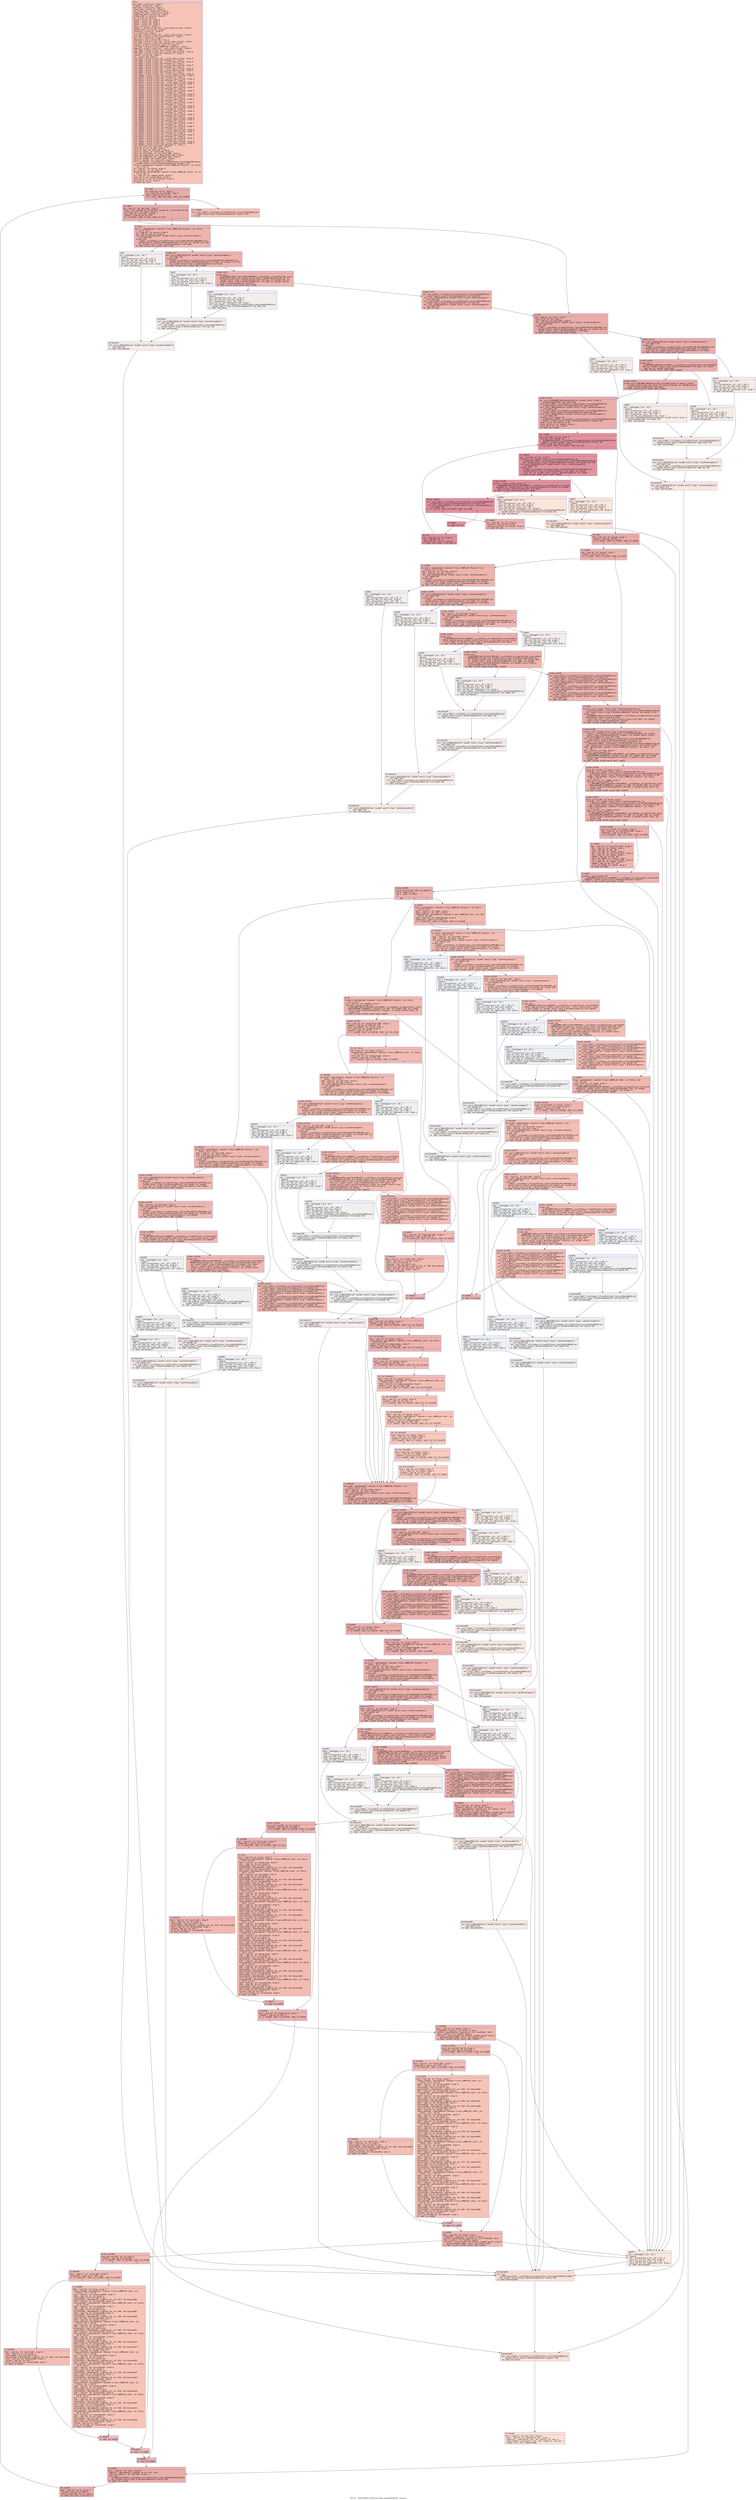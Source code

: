 digraph "CFG for '_ZN9LAMMPS_NS4Atom11data_anglesEiPcPiiiiS2_' function" {
	label="CFG for '_ZN9LAMMPS_NS4Atom11data_anglesEiPcPiiiiS2_' function";

	Node0x55aea8f38ca0 [shape=record,color="#3d50c3ff", style=filled, fillcolor="#e8765c70" fontname="Courier",label="{entry:\l|  %this.addr = alloca ptr, align 8\l  %n.addr = alloca i32, align 4\l  %buf.addr = alloca ptr, align 8\l  %count.addr = alloca ptr, align 8\l  %id_offset.addr = alloca i32, align 4\l  %type_offset.addr = alloca i32, align 4\l  %labelflag.addr = alloca i32, align 4\l  %ilabel.addr = alloca ptr, align 8\l  %m = alloca i32, align 4\l  %itype = alloca i32, align 4\l  %atom1 = alloca i32, align 4\l  %atom2 = alloca i32, align 4\l  %atom3 = alloca i32, align 4\l  %next = alloca ptr, align 8\l  %typestr = alloca %\"class.std::__cxx11::basic_string\", align 8\l  %newton_bond = alloca i32, align 4\l  %location = alloca ptr, align 8\l  %i = alloca i32, align 4\l  %ref.tmp = alloca %\"class.std::__cxx11::basic_string\", align 8\l  %ref.tmp3 = alloca %\"class.std::allocator.3\", align 1\l  %exn.slot = alloca ptr, align 8\l  %ehselector.slot = alloca i32, align 4\l  %ref.tmp4 = alloca %\"class.std::__cxx11::basic_string\", align 8\l  %ref.tmp5 = alloca %\"class.std::allocator.3\", align 1\l  %values = alloca %\"class.std::vector.6\", align 8\l  %ref.tmp12 = alloca %\"class.LAMMPS_NS::Tokenizer\", align 8\l  %agg.tmp = alloca %\"class.std::__cxx11::basic_string\", align 8\l  %ref.tmp13 = alloca %\"class.std::allocator.3\", align 1\l  %agg.tmp16 = alloca %\"class.std::__cxx11::basic_string\", align 8\l  %ref.tmp17 = alloca %\"class.std::allocator.3\", align 1\l  %nwords = alloca i32, align 4\l  %ii = alloca i64, align 8\l  %ref.tmp35 = alloca %\"class.std::__cxx11::basic_string\", align 8\l  %ref.tmp36 = alloca %\"class.std::allocator.3\", align 1\l  %ref.tmp52 = alloca %\"class.std::__cxx11::basic_string\", align 8\l  %ref.tmp53 = alloca %\"class.std::allocator.3\", align 1\l  %ref.tmp56 = alloca %\"class.std::__cxx11::basic_string\", align 8\l  %ref.tmp57 = alloca %\"class.std::allocator.3\", align 1\l  %ref.tmp60 = alloca %\"class.std::__cxx11::basic_string\", align 8\l  %ref.tmp61 = alloca %\"class.std::__cxx11::basic_string\", align 8\l  %ref.tmp62 = alloca %\"class.std::allocator.3\", align 1\l  %ref.tmp77 = alloca %\"class.std::__cxx11::basic_string\", align 8\l  %ref.tmp108 = alloca %\"class.std::__cxx11::basic_string\", align 8\l  %ref.tmp109 = alloca %\"class.std::allocator.3\", align 1\l  %ref.tmp112 = alloca %\"class.std::__cxx11::basic_string\", align 8\l  %ref.tmp113 = alloca %\"class.std::allocator.3\", align 1\l  %ref.tmp116 = alloca %\"class.std::__cxx11::basic_string\", align 8\l  %ref.tmp117 = alloca %\"class.std::__cxx11::basic_string\", align 8\l  %ref.tmp118 = alloca %\"class.std::allocator.3\", align 1\l  %ref.tmp140 = alloca %\"class.std::__cxx11::basic_string\", align 8\l  %ref.tmp141 = alloca %\"class.std::allocator.3\", align 1\l  %ref.tmp144 = alloca %\"class.std::__cxx11::basic_string\", align 8\l  %ref.tmp145 = alloca %\"class.std::allocator.3\", align 1\l  %ref.tmp148 = alloca %\"class.std::__cxx11::basic_string\", align 8\l  %ref.tmp149 = alloca %\"class.std::__cxx11::basic_string\", align 8\l  %ref.tmp150 = alloca %\"class.std::allocator.3\", align 1\l  %ref.tmp170 = alloca %\"class.std::__cxx11::basic_string\", align 8\l  %ref.tmp171 = alloca %\"class.std::allocator.3\", align 1\l  %ref.tmp174 = alloca %\"class.std::__cxx11::basic_string\", align 8\l  %ref.tmp175 = alloca %\"class.std::allocator.3\", align 1\l  %ref.tmp178 = alloca %\"class.std::__cxx11::basic_string\", align 8\l  %ref.tmp179 = alloca %\"class.std::__cxx11::basic_string\", align 8\l  %ref.tmp180 = alloca %\"class.std::allocator.3\", align 1\l  %ref.tmp196 = alloca %\"class.std::__cxx11::basic_string\", align 8\l  %ref.tmp197 = alloca %\"class.std::allocator.3\", align 1\l  %ref.tmp200 = alloca %\"class.std::__cxx11::basic_string\", align 8\l  %ref.tmp201 = alloca %\"class.std::allocator.3\", align 1\l  %ref.tmp204 = alloca %\"class.std::__cxx11::basic_string\", align 8\l  %ref.tmp205 = alloca %\"class.std::__cxx11::basic_string\", align 8\l  %ref.tmp206 = alloca %\"class.std::allocator.3\", align 1\l  %ref.tmp241 = alloca %\"class.std::__cxx11::basic_string\", align 8\l  %ref.tmp242 = alloca %\"class.std::allocator.3\", align 1\l  %ref.tmp245 = alloca %\"class.std::__cxx11::basic_string\", align 8\l  %ref.tmp246 = alloca %\"class.std::allocator.3\", align 1\l  %ref.tmp249 = alloca %\"class.std::__cxx11::basic_string\", align 8\l  %ref.tmp250 = alloca %\"class.std::__cxx11::basic_string\", align 8\l  %ref.tmp251 = alloca %\"class.std::allocator.3\", align 1\l  %ref.tmp272 = alloca %\"class.std::__cxx11::basic_string\", align 8\l  %ref.tmp273 = alloca %\"class.std::allocator.3\", align 1\l  %ref.tmp276 = alloca %\"class.std::__cxx11::basic_string\", align 8\l  %ref.tmp277 = alloca %\"class.std::allocator.3\", align 1\l  %ref.tmp280 = alloca %\"class.std::__cxx11::basic_string\", align 8\l  %ref.tmp281 = alloca %\"class.std::__cxx11::basic_string\", align 8\l  %ref.tmp282 = alloca %\"class.std::allocator.3\", align 1\l  store ptr %this, ptr %this.addr, align 8\l  store i32 %n, ptr %n.addr, align 4\l  store ptr %buf, ptr %buf.addr, align 8\l  store ptr %count, ptr %count.addr, align 8\l  store i32 %id_offset, ptr %id_offset.addr, align 4\l  store i32 %type_offset, ptr %type_offset.addr, align 4\l  store i32 %labelflag, ptr %labelflag.addr, align 4\l  store ptr %ilabel, ptr %ilabel.addr, align 8\l  %this1 = load ptr, ptr %this.addr, align 8\l  call void @_ZNSt7__cxx1112basic_stringIcSt11char_traitsIcESaIcEEC1Ev(ptr\l... noundef nonnull align 8 dereferenceable(32) %typestr) #15\l  %force = getelementptr inbounds %\"class.LAMMPS_NS::Pointers\", ptr %this1,\l... i32 0, i32 11\l  %0 = load ptr, ptr %force, align 8\l  %1 = load ptr, ptr %0, align 8\l  %newton_bond2 = getelementptr inbounds %\"class.LAMMPS_NS::Force\", ptr %1,\l... i32 0, i32 23\l  %2 = load i32, ptr %newton_bond2, align 8\l  store i32 %2, ptr %newton_bond, align 4\l  store ptr @.str.153, ptr %location, align 8\l  store i32 0, ptr %i, align 4\l  br label %for.cond\l}"];
	Node0x55aea8f38ca0 -> Node0x55aea8f3d600[tooltip="entry -> for.cond\nProbability 100.00%" ];
	Node0x55aea8f3d600 [shape=record,color="#3d50c3ff", style=filled, fillcolor="#d0473d70" fontname="Courier",label="{for.cond:\l|  %3 = load i32, ptr %i, align 4\l  %4 = load i32, ptr %n.addr, align 4\l  %cmp = icmp slt i32 %3, %4\l  br i1 %cmp, label %for.body, label %for.end446\l|{<s0>T|<s1>F}}"];
	Node0x55aea8f3d600:s0 -> Node0x55aea8f3b190[tooltip="for.cond -> for.body\nProbability 96.88%" ];
	Node0x55aea8f3d600:s1 -> Node0x55aea8f3b1e0[tooltip="for.cond -> for.end446\nProbability 3.12%" ];
	Node0x55aea8f3b190 [shape=record,color="#3d50c3ff", style=filled, fillcolor="#d0473d70" fontname="Courier",label="{for.body:\l|  %5 = load ptr, ptr %buf.addr, align 8\l  %call = call noundef ptr @strchr(ptr noundef %5, i32 noundef 10) #16\l  store ptr %call, ptr %next, align 8\l  %6 = load ptr, ptr %next, align 8\l  %tobool = icmp ne ptr %6, null\l  br i1 %tobool, label %if.end, label %if.then\l|{<s0>T|<s1>F}}"];
	Node0x55aea8f3b190:s0 -> Node0x55aea8f3b5a0[tooltip="for.body -> if.end\nProbability 62.50%" ];
	Node0x55aea8f3b190:s1 -> Node0x55aea8f3e9b0[tooltip="for.body -> if.then\nProbability 37.50%" ];
	Node0x55aea8f3e9b0 [shape=record,color="#3d50c3ff", style=filled, fillcolor="#d8564670" fontname="Courier",label="{if.then:\l|  %error = getelementptr inbounds %\"class.LAMMPS_NS::Pointers\", ptr %this1,\l... i32 0, i32 3\l  %7 = load ptr, ptr %error, align 8\l  %8 = load ptr, ptr %7, align 8\l  call void @_ZNSaIcEC1Ev(ptr noundef nonnull align 1 dereferenceable(1)\l... %ref.tmp3) #15\l  invoke void\l... @_ZNSt7__cxx1112basic_stringIcSt11char_traitsIcESaIcEEC2IS3_EEPKcRKS3_(ptr\l... noundef nonnull align 8 dereferenceable(32) %ref.tmp, ptr noundef @.str.100,\l... ptr noundef nonnull align 1 dereferenceable(1) %ref.tmp3)\l          to label %invoke.cont unwind label %lpad\l}"];
	Node0x55aea8f3e9b0 -> Node0x55aea8f3ee30[tooltip="if.then -> invoke.cont\nProbability 100.00%" ];
	Node0x55aea8f3e9b0 -> Node0x55aea8f3eeb0[tooltip="if.then -> lpad\nProbability 0.00%" ];
	Node0x55aea8f3ee30 [shape=record,color="#3d50c3ff", style=filled, fillcolor="#d8564670" fontname="Courier",label="{invoke.cont:\l|  call void @_ZNSaIcEC1Ev(ptr noundef nonnull align 1 dereferenceable(1)\l... %ref.tmp5) #15\l  invoke void\l... @_ZNSt7__cxx1112basic_stringIcSt11char_traitsIcESaIcEEC2IS3_EEPKcRKS3_(ptr\l... noundef nonnull align 8 dereferenceable(32) %ref.tmp4, ptr noundef @.str.137,\l... ptr noundef nonnull align 1 dereferenceable(1) %ref.tmp5)\l          to label %invoke.cont7 unwind label %lpad6\l}"];
	Node0x55aea8f3ee30 -> Node0x55aea8f3f1d0[tooltip="invoke.cont -> invoke.cont7\nProbability 100.00%" ];
	Node0x55aea8f3ee30 -> Node0x55aea8f3f220[tooltip="invoke.cont -> lpad6\nProbability 0.00%" ];
	Node0x55aea8f3f1d0 [shape=record,color="#3d50c3ff", style=filled, fillcolor="#d8564670" fontname="Courier",label="{invoke.cont7:\l|  invoke void\l... @_ZN9LAMMPS_NS5Error3allIJRPKcEEEvRKNSt7__cxx1112basic_stringIcSt11char_traits\l...IcESaIcEEEiSC_DpOT_(ptr noundef nonnull align 8 dereferenceable(196) %8, ptr\l... noundef nonnull align 8 dereferenceable(32) %ref.tmp, i32 noundef 1365, ptr\l... noundef nonnull align 8 dereferenceable(32) %ref.tmp4, ptr noundef nonnull\l... align 8 dereferenceable(8) %location)\l          to label %invoke.cont9 unwind label %lpad8\l}"];
	Node0x55aea8f3f1d0 -> Node0x55aea8f3f180[tooltip="invoke.cont7 -> invoke.cont9\nProbability 100.00%" ];
	Node0x55aea8f3f1d0 -> Node0x55aea8f3f480[tooltip="invoke.cont7 -> lpad8\nProbability 0.00%" ];
	Node0x55aea8f3f180 [shape=record,color="#3d50c3ff", style=filled, fillcolor="#d8564670" fontname="Courier",label="{invoke.cont9:\l|  call void @_ZNSt7__cxx1112basic_stringIcSt11char_traitsIcESaIcEED1Ev(ptr\l... noundef nonnull align 8 dereferenceable(32) %ref.tmp4) #15\l  call void @_ZNSaIcED1Ev(ptr noundef nonnull align 1 dereferenceable(1)\l... %ref.tmp5) #15\l  call void @_ZNSt7__cxx1112basic_stringIcSt11char_traitsIcESaIcEED1Ev(ptr\l... noundef nonnull align 8 dereferenceable(32) %ref.tmp) #15\l  call void @_ZNSaIcED1Ev(ptr noundef nonnull align 1 dereferenceable(1)\l... %ref.tmp3) #15\l  br label %if.end\l}"];
	Node0x55aea8f3f180 -> Node0x55aea8f3b5a0[tooltip="invoke.cont9 -> if.end\nProbability 100.00%" ];
	Node0x55aea8f3eeb0 [shape=record,color="#3d50c3ff", style=filled, fillcolor="#e3d9d370" fontname="Courier",label="{lpad:\l|  %9 = landingpad \{ ptr, i32 \}\l          cleanup\l  %10 = extractvalue \{ ptr, i32 \} %9, 0\l  store ptr %10, ptr %exn.slot, align 8\l  %11 = extractvalue \{ ptr, i32 \} %9, 1\l  store i32 %11, ptr %ehselector.slot, align 4\l  br label %ehcleanup11\l}"];
	Node0x55aea8f3eeb0 -> Node0x55aea8f3fdc0[tooltip="lpad -> ehcleanup11\nProbability 100.00%" ];
	Node0x55aea8f3f220 [shape=record,color="#3d50c3ff", style=filled, fillcolor="#e3d9d370" fontname="Courier",label="{lpad6:\l|  %12 = landingpad \{ ptr, i32 \}\l          cleanup\l  %13 = extractvalue \{ ptr, i32 \} %12, 0\l  store ptr %13, ptr %exn.slot, align 8\l  %14 = extractvalue \{ ptr, i32 \} %12, 1\l  store i32 %14, ptr %ehselector.slot, align 4\l  br label %ehcleanup\l}"];
	Node0x55aea8f3f220 -> Node0x55aea8f400c0[tooltip="lpad6 -> ehcleanup\nProbability 100.00%" ];
	Node0x55aea8f3f480 [shape=record,color="#3d50c3ff", style=filled, fillcolor="#e3d9d370" fontname="Courier",label="{lpad8:\l|  %15 = landingpad \{ ptr, i32 \}\l          cleanup\l  %16 = extractvalue \{ ptr, i32 \} %15, 0\l  store ptr %16, ptr %exn.slot, align 8\l  %17 = extractvalue \{ ptr, i32 \} %15, 1\l  store i32 %17, ptr %ehselector.slot, align 4\l  call void @_ZNSt7__cxx1112basic_stringIcSt11char_traitsIcESaIcEED1Ev(ptr\l... noundef nonnull align 8 dereferenceable(32) %ref.tmp4) #15\l  br label %ehcleanup\l}"];
	Node0x55aea8f3f480 -> Node0x55aea8f400c0[tooltip="lpad8 -> ehcleanup\nProbability 100.00%" ];
	Node0x55aea8f400c0 [shape=record,color="#3d50c3ff", style=filled, fillcolor="#e8d6cc70" fontname="Courier",label="{ehcleanup:\l|  call void @_ZNSaIcED1Ev(ptr noundef nonnull align 1 dereferenceable(1)\l... %ref.tmp5) #15\l  call void @_ZNSt7__cxx1112basic_stringIcSt11char_traitsIcESaIcEED1Ev(ptr\l... noundef nonnull align 8 dereferenceable(32) %ref.tmp) #15\l  br label %ehcleanup11\l}"];
	Node0x55aea8f400c0 -> Node0x55aea8f3fdc0[tooltip="ehcleanup -> ehcleanup11\nProbability 100.00%" ];
	Node0x55aea8f3fdc0 [shape=record,color="#3d50c3ff", style=filled, fillcolor="#ead5c970" fontname="Courier",label="{ehcleanup11:\l|  call void @_ZNSaIcED1Ev(ptr noundef nonnull align 1 dereferenceable(1)\l... %ref.tmp3) #15\l  br label %ehcleanup447\l}"];
	Node0x55aea8f3fdc0 -> Node0x55aea8f40970[tooltip="ehcleanup11 -> ehcleanup447\nProbability 100.00%" ];
	Node0x55aea8f3b5a0 [shape=record,color="#3d50c3ff", style=filled, fillcolor="#d0473d70" fontname="Courier",label="{if.end:\l|  %18 = load ptr, ptr %next, align 8\l  store i8 0, ptr %18, align 1\l  %19 = load ptr, ptr %buf.addr, align 8\l  call void @_ZNSaIcEC1Ev(ptr noundef nonnull align 1 dereferenceable(1)\l... %ref.tmp13) #15\l  invoke void\l... @_ZNSt7__cxx1112basic_stringIcSt11char_traitsIcESaIcEEC2IS3_EEPKcRKS3_(ptr\l... noundef nonnull align 8 dereferenceable(32) %agg.tmp, ptr noundef %19, ptr\l... noundef nonnull align 1 dereferenceable(1) %ref.tmp13)\l          to label %invoke.cont15 unwind label %lpad14\l}"];
	Node0x55aea8f3b5a0 -> Node0x55aea8f40d30[tooltip="if.end -> invoke.cont15\nProbability 100.00%" ];
	Node0x55aea8f3b5a0 -> Node0x55aea8f40db0[tooltip="if.end -> lpad14\nProbability 0.00%" ];
	Node0x55aea8f40d30 [shape=record,color="#3d50c3ff", style=filled, fillcolor="#d0473d70" fontname="Courier",label="{invoke.cont15:\l|  call void @_ZNSaIcEC1Ev(ptr noundef nonnull align 1 dereferenceable(1)\l... %ref.tmp17) #15\l  invoke void\l... @_ZNSt7__cxx1112basic_stringIcSt11char_traitsIcESaIcEEC2IS3_EEPKcRKS3_(ptr\l... noundef nonnull align 8 dereferenceable(32) %agg.tmp16, ptr noundef\l... @.str.138, ptr noundef nonnull align 1 dereferenceable(1) %ref.tmp17)\l          to label %invoke.cont19 unwind label %lpad18\l}"];
	Node0x55aea8f40d30 -> Node0x55aea8f410d0[tooltip="invoke.cont15 -> invoke.cont19\nProbability 100.00%" ];
	Node0x55aea8f40d30 -> Node0x55aea8f41120[tooltip="invoke.cont15 -> lpad18\nProbability 0.00%" ];
	Node0x55aea8f410d0 [shape=record,color="#3d50c3ff", style=filled, fillcolor="#d0473d70" fontname="Courier",label="{invoke.cont19:\l|  invoke void\l... @_ZN9LAMMPS_NS9TokenizerC1ENSt7__cxx1112basic_stringIcSt11char_traitsIcESaIcEE\l...ES6_(ptr noundef nonnull align 8 dereferenceable(80) %ref.tmp12, ptr noundef\l... %agg.tmp, ptr noundef %agg.tmp16)\l          to label %invoke.cont21 unwind label %lpad20\l}"];
	Node0x55aea8f410d0 -> Node0x55aea8f41080[tooltip="invoke.cont19 -> invoke.cont21\nProbability 100.00%" ];
	Node0x55aea8f410d0 -> Node0x55aea8f41410[tooltip="invoke.cont19 -> lpad20\nProbability 0.00%" ];
	Node0x55aea8f41080 [shape=record,color="#3d50c3ff", style=filled, fillcolor="#d0473d70" fontname="Courier",label="{invoke.cont21:\l|  invoke void @_ZN9LAMMPS_NS9Tokenizer9as_vectorB5cxx11Ev(ptr dead_on_unwind\l... writable sret(%\"class.std::vector.6\") align 8 %values, ptr noundef nonnull\l... align 8 dereferenceable(80) %ref.tmp12)\l          to label %invoke.cont23 unwind label %lpad22\l}"];
	Node0x55aea8f41080 -> Node0x55aea8f416e0[tooltip="invoke.cont21 -> invoke.cont23\nProbability 100.00%" ];
	Node0x55aea8f41080 -> Node0x55aea8f41730[tooltip="invoke.cont21 -> lpad22\nProbability 0.00%" ];
	Node0x55aea8f416e0 [shape=record,color="#3d50c3ff", style=filled, fillcolor="#d0473d70" fontname="Courier",label="{invoke.cont23:\l|  call void @_ZN9LAMMPS_NS9TokenizerD2Ev(ptr noundef nonnull align 8\l... dereferenceable(80) %ref.tmp12) #15\l  call void @_ZNSt7__cxx1112basic_stringIcSt11char_traitsIcESaIcEED1Ev(ptr\l... noundef nonnull align 8 dereferenceable(32) %agg.tmp16) #15\l  call void @_ZNSaIcED1Ev(ptr noundef nonnull align 1 dereferenceable(1)\l... %ref.tmp17) #15\l  call void @_ZNSt7__cxx1112basic_stringIcSt11char_traitsIcESaIcEED1Ev(ptr\l... noundef nonnull align 8 dereferenceable(32) %agg.tmp) #15\l  call void @_ZNSaIcED1Ev(ptr noundef nonnull align 1 dereferenceable(1)\l... %ref.tmp13) #15\l  %call29 = call noundef i64\l... @_ZNKSt6vectorINSt7__cxx1112basic_stringIcSt11char_traitsIcESaIcEEESaIS5_EE4si\l...zeEv(ptr noundef nonnull align 8 dereferenceable(24) %values) #15\l  %conv = trunc i64 %call29 to i32\l  store i32 %conv, ptr %nwords, align 4\l  store i64 0, ptr %ii, align 8\l  br label %for.cond30\l}"];
	Node0x55aea8f416e0 -> Node0x55aea8f421a0[tooltip="invoke.cont23 -> for.cond30\nProbability 100.00%" ];
	Node0x55aea8f421a0 [shape=record,color="#b70d28ff", style=filled, fillcolor="#b70d2870" fontname="Courier",label="{for.cond30:\l|  %20 = load i64, ptr %ii, align 8\l  %call31 = call noundef i64\l... @_ZNKSt6vectorINSt7__cxx1112basic_stringIcSt11char_traitsIcESaIcEEESaIS5_EE4si\l...zeEv(ptr noundef nonnull align 8 dereferenceable(24) %values) #15\l  %cmp32 = icmp ult i64 %20, %call31\l  br i1 %cmp32, label %for.body33, label %for.end\l|{<s0>T|<s1>F}}"];
	Node0x55aea8f421a0:s0 -> Node0x55aea8f424c0[tooltip="for.cond30 -> for.body33\nProbability 96.88%" ];
	Node0x55aea8f421a0:s1 -> Node0x55aea8f42510[tooltip="for.cond30 -> for.end\nProbability 3.12%" ];
	Node0x55aea8f424c0 [shape=record,color="#b70d28ff", style=filled, fillcolor="#b70d2870" fontname="Courier",label="{for.body33:\l|  %21 = load i64, ptr %ii, align 8\l  %call34 = call noundef nonnull align 8 dereferenceable(32) ptr\l... @_ZNSt6vectorINSt7__cxx1112basic_stringIcSt11char_traitsIcESaIcEEESaIS5_EEixEm\l...(ptr noundef nonnull align 8 dereferenceable(24) %values, i64 noundef %21) #15\l  call void @_ZNSaIcEC1Ev(ptr noundef nonnull align 1 dereferenceable(1)\l... %ref.tmp36) #15\l  invoke void\l... @_ZNSt7__cxx1112basic_stringIcSt11char_traitsIcESaIcEEC2IS3_EEPKcRKS3_(ptr\l... noundef nonnull align 8 dereferenceable(32) %ref.tmp35, ptr noundef\l... @.str.139, ptr noundef nonnull align 1 dereferenceable(1) %ref.tmp36)\l          to label %invoke.cont38 unwind label %lpad37\l}"];
	Node0x55aea8f424c0 -> Node0x55aea8f429e0[tooltip="for.body33 -> invoke.cont38\nProbability 100.00%" ];
	Node0x55aea8f424c0 -> Node0x55aea8f42a60[tooltip="for.body33 -> lpad37\nProbability 0.00%" ];
	Node0x55aea8f429e0 [shape=record,color="#b70d28ff", style=filled, fillcolor="#b70d2870" fontname="Courier",label="{invoke.cont38:\l|  %call41 = invoke noundef zeroext i1\l... @_ZN9LAMMPS_NS5utils8strmatchERKNSt7__cxx1112basic_stringIcSt11char_traitsIcES\l...aIcEEES8_(ptr noundef nonnull align 8 dereferenceable(32) %call34, ptr noundef\l... nonnull align 8 dereferenceable(32) %ref.tmp35)\l          to label %invoke.cont40 unwind label %lpad39\l}"];
	Node0x55aea8f429e0 -> Node0x55aea8f42990[tooltip="invoke.cont38 -> invoke.cont40\nProbability 100.00%" ];
	Node0x55aea8f429e0 -> Node0x55aea8f42cf0[tooltip="invoke.cont38 -> lpad39\nProbability 0.00%" ];
	Node0x55aea8f42990 [shape=record,color="#b70d28ff", style=filled, fillcolor="#b70d2870" fontname="Courier",label="{invoke.cont40:\l|  call void @_ZNSt7__cxx1112basic_stringIcSt11char_traitsIcESaIcEED1Ev(ptr\l... noundef nonnull align 8 dereferenceable(32) %ref.tmp35) #15\l  call void @_ZNSaIcED1Ev(ptr noundef nonnull align 1 dereferenceable(1)\l... %ref.tmp36) #15\l  br i1 %call41, label %if.then44, label %if.end46\l|{<s0>T|<s1>F}}"];
	Node0x55aea8f42990:s0 -> Node0x55aea8f43190[tooltip="invoke.cont40 -> if.then44\nProbability 3.12%" ];
	Node0x55aea8f42990:s1 -> Node0x55aea8f43210[tooltip="invoke.cont40 -> if.end46\nProbability 96.88%" ];
	Node0x55aea8f43190 [shape=record,color="#3d50c3ff", style=filled, fillcolor="#d6524470" fontname="Courier",label="{if.then44:\l|  %22 = load i64, ptr %ii, align 8\l  %conv45 = trunc i64 %22 to i32\l  store i32 %conv45, ptr %nwords, align 4\l  br label %for.end\l}"];
	Node0x55aea8f43190 -> Node0x55aea8f42510[tooltip="if.then44 -> for.end\nProbability 100.00%" ];
	Node0x55aea8f40db0 [shape=record,color="#3d50c3ff", style=filled, fillcolor="#ead5c970" fontname="Courier",label="{lpad14:\l|  %23 = landingpad \{ ptr, i32 \}\l          cleanup\l  %24 = extractvalue \{ ptr, i32 \} %23, 0\l  store ptr %24, ptr %exn.slot, align 8\l  %25 = extractvalue \{ ptr, i32 \} %23, 1\l  store i32 %25, ptr %ehselector.slot, align 4\l  br label %ehcleanup28\l}"];
	Node0x55aea8f40db0 -> Node0x55aea8f437f0[tooltip="lpad14 -> ehcleanup28\nProbability 100.00%" ];
	Node0x55aea8f41120 [shape=record,color="#3d50c3ff", style=filled, fillcolor="#ead5c970" fontname="Courier",label="{lpad18:\l|  %26 = landingpad \{ ptr, i32 \}\l          cleanup\l  %27 = extractvalue \{ ptr, i32 \} %26, 0\l  store ptr %27, ptr %exn.slot, align 8\l  %28 = extractvalue \{ ptr, i32 \} %26, 1\l  store i32 %28, ptr %ehselector.slot, align 4\l  br label %ehcleanup26\l}"];
	Node0x55aea8f41120 -> Node0x55aea8f43b60[tooltip="lpad18 -> ehcleanup26\nProbability 100.00%" ];
	Node0x55aea8f41410 [shape=record,color="#3d50c3ff", style=filled, fillcolor="#ead5c970" fontname="Courier",label="{lpad20:\l|  %29 = landingpad \{ ptr, i32 \}\l          cleanup\l  %30 = extractvalue \{ ptr, i32 \} %29, 0\l  store ptr %30, ptr %exn.slot, align 8\l  %31 = extractvalue \{ ptr, i32 \} %29, 1\l  store i32 %31, ptr %ehselector.slot, align 4\l  br label %ehcleanup25\l}"];
	Node0x55aea8f41410 -> Node0x55aea8f43ed0[tooltip="lpad20 -> ehcleanup25\nProbability 100.00%" ];
	Node0x55aea8f41730 [shape=record,color="#3d50c3ff", style=filled, fillcolor="#ead5c970" fontname="Courier",label="{lpad22:\l|  %32 = landingpad \{ ptr, i32 \}\l          cleanup\l  %33 = extractvalue \{ ptr, i32 \} %32, 0\l  store ptr %33, ptr %exn.slot, align 8\l  %34 = extractvalue \{ ptr, i32 \} %32, 1\l  store i32 %34, ptr %ehselector.slot, align 4\l  call void @_ZN9LAMMPS_NS9TokenizerD2Ev(ptr noundef nonnull align 8\l... dereferenceable(80) %ref.tmp12) #15\l  br label %ehcleanup25\l}"];
	Node0x55aea8f41730 -> Node0x55aea8f43ed0[tooltip="lpad22 -> ehcleanup25\nProbability 100.00%" ];
	Node0x55aea8f43ed0 [shape=record,color="#3d50c3ff", style=filled, fillcolor="#eed0c070" fontname="Courier",label="{ehcleanup25:\l|  call void @_ZNSt7__cxx1112basic_stringIcSt11char_traitsIcESaIcEED1Ev(ptr\l... noundef nonnull align 8 dereferenceable(32) %agg.tmp16) #15\l  br label %ehcleanup26\l}"];
	Node0x55aea8f43ed0 -> Node0x55aea8f43b60[tooltip="ehcleanup25 -> ehcleanup26\nProbability 100.00%" ];
	Node0x55aea8f43b60 [shape=record,color="#3d50c3ff", style=filled, fillcolor="#efcebd70" fontname="Courier",label="{ehcleanup26:\l|  call void @_ZNSaIcED1Ev(ptr noundef nonnull align 1 dereferenceable(1)\l... %ref.tmp17) #15\l  call void @_ZNSt7__cxx1112basic_stringIcSt11char_traitsIcESaIcEED1Ev(ptr\l... noundef nonnull align 8 dereferenceable(32) %agg.tmp) #15\l  br label %ehcleanup28\l}"];
	Node0x55aea8f43b60 -> Node0x55aea8f437f0[tooltip="ehcleanup26 -> ehcleanup28\nProbability 100.00%" ];
	Node0x55aea8f437f0 [shape=record,color="#3d50c3ff", style=filled, fillcolor="#f1ccb870" fontname="Courier",label="{ehcleanup28:\l|  call void @_ZNSaIcED1Ev(ptr noundef nonnull align 1 dereferenceable(1)\l... %ref.tmp13) #15\l  br label %ehcleanup447\l}"];
	Node0x55aea8f437f0 -> Node0x55aea8f40970[tooltip="ehcleanup28 -> ehcleanup447\nProbability 100.00%" ];
	Node0x55aea8f42a60 [shape=record,color="#3d50c3ff", style=filled, fillcolor="#f4c5ad70" fontname="Courier",label="{lpad37:\l|  %35 = landingpad \{ ptr, i32 \}\l          cleanup\l  %36 = extractvalue \{ ptr, i32 \} %35, 0\l  store ptr %36, ptr %exn.slot, align 8\l  %37 = extractvalue \{ ptr, i32 \} %35, 1\l  store i32 %37, ptr %ehselector.slot, align 4\l  br label %ehcleanup43\l}"];
	Node0x55aea8f42a60 -> Node0x55aea8f44c60[tooltip="lpad37 -> ehcleanup43\nProbability 100.00%" ];
	Node0x55aea8f42cf0 [shape=record,color="#3d50c3ff", style=filled, fillcolor="#f4c5ad70" fontname="Courier",label="{lpad39:\l|  %38 = landingpad \{ ptr, i32 \}\l          cleanup\l  %39 = extractvalue \{ ptr, i32 \} %38, 0\l  store ptr %39, ptr %exn.slot, align 8\l  %40 = extractvalue \{ ptr, i32 \} %38, 1\l  store i32 %40, ptr %ehselector.slot, align 4\l  call void @_ZNSt7__cxx1112basic_stringIcSt11char_traitsIcESaIcEED1Ev(ptr\l... noundef nonnull align 8 dereferenceable(32) %ref.tmp35) #15\l  br label %ehcleanup43\l}"];
	Node0x55aea8f42cf0 -> Node0x55aea8f44c60[tooltip="lpad39 -> ehcleanup43\nProbability 100.00%" ];
	Node0x55aea8f44c60 [shape=record,color="#3d50c3ff", style=filled, fillcolor="#f6bfa670" fontname="Courier",label="{ehcleanup43:\l|  call void @_ZNSaIcED1Ev(ptr noundef nonnull align 1 dereferenceable(1)\l... %ref.tmp36) #15\l  br label %ehcleanup443\l}"];
	Node0x55aea8f44c60 -> Node0x55aea8f45250[tooltip="ehcleanup43 -> ehcleanup443\nProbability 100.00%" ];
	Node0x55aea8f43210 [shape=record,color="#b70d28ff", style=filled, fillcolor="#b70d2870" fontname="Courier",label="{if.end46:\l|  br label %for.inc\l}"];
	Node0x55aea8f43210 -> Node0x55aea8f45310[tooltip="if.end46 -> for.inc\nProbability 100.00%" ];
	Node0x55aea8f45310 [shape=record,color="#b70d28ff", style=filled, fillcolor="#b70d2870" fontname="Courier",label="{for.inc:\l|  %41 = load i64, ptr %ii, align 8\l  %inc = add i64 %41, 1\l  store i64 %inc, ptr %ii, align 8\l  br label %for.cond30, !llvm.loop !6\l}"];
	Node0x55aea8f45310 -> Node0x55aea8f421a0[tooltip="for.inc -> for.cond30\nProbability 100.00%" ];
	Node0x55aea8f42510 [shape=record,color="#3d50c3ff", style=filled, fillcolor="#d0473d70" fontname="Courier",label="{for.end:\l|  %42 = load i32, ptr %nwords, align 4\l  %cmp47 = icmp sgt i32 %42, 0\l  br i1 %cmp47, label %if.then48, label %if.end442\l|{<s0>T|<s1>F}}"];
	Node0x55aea8f42510:s0 -> Node0x55aea8f45810[tooltip="for.end -> if.then48\nProbability 62.50%" ];
	Node0x55aea8f42510:s1 -> Node0x55aea8f45890[tooltip="for.end -> if.end442\nProbability 37.50%" ];
	Node0x55aea8f45810 [shape=record,color="#3d50c3ff", style=filled, fillcolor="#d6524470" fontname="Courier",label="{if.then48:\l|  %43 = load i32, ptr %nwords, align 4\l  %cmp49 = icmp ne i32 %43, 5\l  br i1 %cmp49, label %if.then50, label %if.end76\l|{<s0>T|<s1>F}}"];
	Node0x55aea8f45810:s0 -> Node0x55aea8f45af0[tooltip="if.then48 -> if.then50\nProbability 50.00%" ];
	Node0x55aea8f45810:s1 -> Node0x55aea8f45b70[tooltip="if.then48 -> if.end76\nProbability 50.00%" ];
	Node0x55aea8f45af0 [shape=record,color="#3d50c3ff", style=filled, fillcolor="#d8564670" fontname="Courier",label="{if.then50:\l|  %error51 = getelementptr inbounds %\"class.LAMMPS_NS::Pointers\", ptr\l... %this1, i32 0, i32 3\l  %44 = load ptr, ptr %error51, align 8\l  %45 = load ptr, ptr %44, align 8\l  call void @_ZNSaIcEC1Ev(ptr noundef nonnull align 1 dereferenceable(1)\l... %ref.tmp53) #15\l  invoke void\l... @_ZNSt7__cxx1112basic_stringIcSt11char_traitsIcESaIcEEC2IS3_EEPKcRKS3_(ptr\l... noundef nonnull align 8 dereferenceable(32) %ref.tmp52, ptr noundef\l... @.str.100, ptr noundef nonnull align 1 dereferenceable(1) %ref.tmp53)\l          to label %invoke.cont55 unwind label %lpad54\l}"];
	Node0x55aea8f45af0 -> Node0x55aea8f46000[tooltip="if.then50 -> invoke.cont55\nProbability 100.00%" ];
	Node0x55aea8f45af0 -> Node0x55aea8f46080[tooltip="if.then50 -> lpad54\nProbability 0.00%" ];
	Node0x55aea8f46000 [shape=record,color="#3d50c3ff", style=filled, fillcolor="#d8564670" fontname="Courier",label="{invoke.cont55:\l|  call void @_ZNSaIcEC1Ev(ptr noundef nonnull align 1 dereferenceable(1)\l... %ref.tmp57) #15\l  invoke void\l... @_ZNSt7__cxx1112basic_stringIcSt11char_traitsIcESaIcEEC2IS3_EEPKcRKS3_(ptr\l... noundef nonnull align 8 dereferenceable(32) %ref.tmp56, ptr noundef\l... @.str.140, ptr noundef nonnull align 1 dereferenceable(1) %ref.tmp57)\l          to label %invoke.cont59 unwind label %lpad58\l}"];
	Node0x55aea8f46000 -> Node0x55aea8f463a0[tooltip="invoke.cont55 -> invoke.cont59\nProbability 100.00%" ];
	Node0x55aea8f46000 -> Node0x55aea8f463f0[tooltip="invoke.cont55 -> lpad58\nProbability 0.00%" ];
	Node0x55aea8f463a0 [shape=record,color="#3d50c3ff", style=filled, fillcolor="#d8564670" fontname="Courier",label="{invoke.cont59:\l|  %46 = load ptr, ptr %buf.addr, align 8\l  call void @_ZNSaIcEC1Ev(ptr noundef nonnull align 1 dereferenceable(1)\l... %ref.tmp62) #15\l  invoke void\l... @_ZNSt7__cxx1112basic_stringIcSt11char_traitsIcESaIcEEC2IS3_EEPKcRKS3_(ptr\l... noundef nonnull align 8 dereferenceable(32) %ref.tmp61, ptr noundef %46, ptr\l... noundef nonnull align 1 dereferenceable(1) %ref.tmp62)\l          to label %invoke.cont64 unwind label %lpad63\l}"];
	Node0x55aea8f463a0 -> Node0x55aea8f467f0[tooltip="invoke.cont59 -> invoke.cont64\nProbability 100.00%" ];
	Node0x55aea8f463a0 -> Node0x55aea8f46840[tooltip="invoke.cont59 -> lpad63\nProbability 0.00%" ];
	Node0x55aea8f467f0 [shape=record,color="#3d50c3ff", style=filled, fillcolor="#d8564670" fontname="Courier",label="{invoke.cont64:\l|  invoke void\l... @_ZN9LAMMPS_NS5utils4trimERKNSt7__cxx1112basic_stringIcSt11char_traitsIcESaIcE\l...EE(ptr dead_on_unwind writable sret(%\"class.std::__cxx11::basic_string\") align\l... 8 %ref.tmp60, ptr noundef nonnull align 8 dereferenceable(32) %ref.tmp61)\l          to label %invoke.cont66 unwind label %lpad65\l}"];
	Node0x55aea8f467f0 -> Node0x55aea8f467a0[tooltip="invoke.cont64 -> invoke.cont66\nProbability 100.00%" ];
	Node0x55aea8f467f0 -> Node0x55aea8f46b30[tooltip="invoke.cont64 -> lpad65\nProbability 0.00%" ];
	Node0x55aea8f467a0 [shape=record,color="#3d50c3ff", style=filled, fillcolor="#d8564670" fontname="Courier",label="{invoke.cont66:\l|  invoke void\l... @_ZN9LAMMPS_NS5Error3allIJRPKcNSt7__cxx1112basic_stringIcSt11char_traitsIcESaI\l...cEEEEEEvRKSA_iSC_DpOT_(ptr noundef nonnull align 8 dereferenceable(196) %45,\l... ptr noundef nonnull align 8 dereferenceable(32) %ref.tmp52, i32 noundef 1379,\l... ptr noundef nonnull align 8 dereferenceable(32) %ref.tmp56, ptr noundef\l... nonnull align 8 dereferenceable(8) %location, ptr noundef nonnull align 8\l... dereferenceable(32) %ref.tmp60)\l          to label %invoke.cont68 unwind label %lpad67\l}"];
	Node0x55aea8f467a0 -> Node0x55aea8f46e50[tooltip="invoke.cont66 -> invoke.cont68\nProbability 100.00%" ];
	Node0x55aea8f467a0 -> Node0x55aea8f46ed0[tooltip="invoke.cont66 -> lpad67\nProbability 0.00%" ];
	Node0x55aea8f46e50 [shape=record,color="#3d50c3ff", style=filled, fillcolor="#d8564670" fontname="Courier",label="{invoke.cont68:\l|  call void @_ZNSt7__cxx1112basic_stringIcSt11char_traitsIcESaIcEED1Ev(ptr\l... noundef nonnull align 8 dereferenceable(32) %ref.tmp60) #15\l  call void @_ZNSt7__cxx1112basic_stringIcSt11char_traitsIcESaIcEED1Ev(ptr\l... noundef nonnull align 8 dereferenceable(32) %ref.tmp61) #15\l  call void @_ZNSaIcED1Ev(ptr noundef nonnull align 1 dereferenceable(1)\l... %ref.tmp62) #15\l  call void @_ZNSt7__cxx1112basic_stringIcSt11char_traitsIcESaIcEED1Ev(ptr\l... noundef nonnull align 8 dereferenceable(32) %ref.tmp56) #15\l  call void @_ZNSaIcED1Ev(ptr noundef nonnull align 1 dereferenceable(1)\l... %ref.tmp57) #15\l  call void @_ZNSt7__cxx1112basic_stringIcSt11char_traitsIcESaIcEED1Ev(ptr\l... noundef nonnull align 8 dereferenceable(32) %ref.tmp52) #15\l  call void @_ZNSaIcED1Ev(ptr noundef nonnull align 1 dereferenceable(1)\l... %ref.tmp53) #15\l  br label %if.end76\l}"];
	Node0x55aea8f46e50 -> Node0x55aea8f45b70[tooltip="invoke.cont68 -> if.end76\nProbability 100.00%" ];
	Node0x55aea8f46080 [shape=record,color="#3d50c3ff", style=filled, fillcolor="#e3d9d370" fontname="Courier",label="{lpad54:\l|  %47 = landingpad \{ ptr, i32 \}\l          cleanup\l  %48 = extractvalue \{ ptr, i32 \} %47, 0\l  store ptr %48, ptr %exn.slot, align 8\l  %49 = extractvalue \{ ptr, i32 \} %47, 1\l  store i32 %49, ptr %ehselector.slot, align 4\l  br label %ehcleanup75\l}"];
	Node0x55aea8f46080 -> Node0x55aea8f48370[tooltip="lpad54 -> ehcleanup75\nProbability 100.00%" ];
	Node0x55aea8f463f0 [shape=record,color="#3d50c3ff", style=filled, fillcolor="#e3d9d370" fontname="Courier",label="{lpad58:\l|  %50 = landingpad \{ ptr, i32 \}\l          cleanup\l  %51 = extractvalue \{ ptr, i32 \} %50, 0\l  store ptr %51, ptr %exn.slot, align 8\l  %52 = extractvalue \{ ptr, i32 \} %50, 1\l  store i32 %52, ptr %ehselector.slot, align 4\l  br label %ehcleanup73\l}"];
	Node0x55aea8f463f0 -> Node0x55aea8f48670[tooltip="lpad58 -> ehcleanup73\nProbability 100.00%" ];
	Node0x55aea8f46840 [shape=record,color="#3d50c3ff", style=filled, fillcolor="#e3d9d370" fontname="Courier",label="{lpad63:\l|  %53 = landingpad \{ ptr, i32 \}\l          cleanup\l  %54 = extractvalue \{ ptr, i32 \} %53, 0\l  store ptr %54, ptr %exn.slot, align 8\l  %55 = extractvalue \{ ptr, i32 \} %53, 1\l  store i32 %55, ptr %ehselector.slot, align 4\l  br label %ehcleanup71\l}"];
	Node0x55aea8f46840 -> Node0x55aea8f489e0[tooltip="lpad63 -> ehcleanup71\nProbability 100.00%" ];
	Node0x55aea8f46b30 [shape=record,color="#3d50c3ff", style=filled, fillcolor="#e3d9d370" fontname="Courier",label="{lpad65:\l|  %56 = landingpad \{ ptr, i32 \}\l          cleanup\l  %57 = extractvalue \{ ptr, i32 \} %56, 0\l  store ptr %57, ptr %exn.slot, align 8\l  %58 = extractvalue \{ ptr, i32 \} %56, 1\l  store i32 %58, ptr %ehselector.slot, align 4\l  br label %ehcleanup70\l}"];
	Node0x55aea8f46b30 -> Node0x55aea8f48db0[tooltip="lpad65 -> ehcleanup70\nProbability 100.00%" ];
	Node0x55aea8f46ed0 [shape=record,color="#3d50c3ff", style=filled, fillcolor="#e3d9d370" fontname="Courier",label="{lpad67:\l|  %59 = landingpad \{ ptr, i32 \}\l          cleanup\l  %60 = extractvalue \{ ptr, i32 \} %59, 0\l  store ptr %60, ptr %exn.slot, align 8\l  %61 = extractvalue \{ ptr, i32 \} %59, 1\l  store i32 %61, ptr %ehselector.slot, align 4\l  call void @_ZNSt7__cxx1112basic_stringIcSt11char_traitsIcESaIcEED1Ev(ptr\l... noundef nonnull align 8 dereferenceable(32) %ref.tmp60) #15\l  br label %ehcleanup70\l}"];
	Node0x55aea8f46ed0 -> Node0x55aea8f48db0[tooltip="lpad67 -> ehcleanup70\nProbability 100.00%" ];
	Node0x55aea8f48db0 [shape=record,color="#3d50c3ff", style=filled, fillcolor="#e8d6cc70" fontname="Courier",label="{ehcleanup70:\l|  call void @_ZNSt7__cxx1112basic_stringIcSt11char_traitsIcESaIcEED1Ev(ptr\l... noundef nonnull align 8 dereferenceable(32) %ref.tmp61) #15\l  br label %ehcleanup71\l}"];
	Node0x55aea8f48db0 -> Node0x55aea8f489e0[tooltip="ehcleanup70 -> ehcleanup71\nProbability 100.00%" ];
	Node0x55aea8f489e0 [shape=record,color="#3d50c3ff", style=filled, fillcolor="#ead5c970" fontname="Courier",label="{ehcleanup71:\l|  call void @_ZNSaIcED1Ev(ptr noundef nonnull align 1 dereferenceable(1)\l... %ref.tmp62) #15\l  call void @_ZNSt7__cxx1112basic_stringIcSt11char_traitsIcESaIcEED1Ev(ptr\l... noundef nonnull align 8 dereferenceable(32) %ref.tmp56) #15\l  br label %ehcleanup73\l}"];
	Node0x55aea8f489e0 -> Node0x55aea8f48670[tooltip="ehcleanup71 -> ehcleanup73\nProbability 100.00%" ];
	Node0x55aea8f48670 [shape=record,color="#3d50c3ff", style=filled, fillcolor="#ecd3c570" fontname="Courier",label="{ehcleanup73:\l|  call void @_ZNSaIcED1Ev(ptr noundef nonnull align 1 dereferenceable(1)\l... %ref.tmp57) #15\l  call void @_ZNSt7__cxx1112basic_stringIcSt11char_traitsIcESaIcEED1Ev(ptr\l... noundef nonnull align 8 dereferenceable(32) %ref.tmp52) #15\l  br label %ehcleanup75\l}"];
	Node0x55aea8f48670 -> Node0x55aea8f48370[tooltip="ehcleanup73 -> ehcleanup75\nProbability 100.00%" ];
	Node0x55aea8f48370 [shape=record,color="#3d50c3ff", style=filled, fillcolor="#ecd3c570" fontname="Courier",label="{ehcleanup75:\l|  call void @_ZNSaIcED1Ev(ptr noundef nonnull align 1 dereferenceable(1)\l... %ref.tmp53) #15\l  br label %ehcleanup443\l}"];
	Node0x55aea8f48370 -> Node0x55aea8f45250[tooltip="ehcleanup75 -> ehcleanup443\nProbability 100.00%" ];
	Node0x55aea8f45b70 [shape=record,color="#3d50c3ff", style=filled, fillcolor="#d6524470" fontname="Courier",label="{if.end76:\l|  %call78 = call noundef nonnull align 8 dereferenceable(32) ptr\l... @_ZNSt6vectorINSt7__cxx1112basic_stringIcSt11char_traitsIcESaIcEEESaIS5_EEixEm\l...(ptr noundef nonnull align 8 dereferenceable(24) %values, i64 noundef 1) #15\l  invoke void\l... @_ZN9LAMMPS_NS5utils10utf8_substERKNSt7__cxx1112basic_stringIcSt11char_traitsI\l...cESaIcEEE(ptr dead_on_unwind writable\l... sret(%\"class.std::__cxx11::basic_string\") align 8 %ref.tmp77, ptr noundef\l... nonnull align 8 dereferenceable(32) %call78)\l          to label %invoke.cont80 unwind label %lpad79\l}"];
	Node0x55aea8f45b70 -> Node0x55aea8f49c90[tooltip="if.end76 -> invoke.cont80\nProbability 100.00%" ];
	Node0x55aea8f45b70 -> Node0x55aea8f49ce0[tooltip="if.end76 -> lpad79\nProbability 0.00%" ];
	Node0x55aea8f49c90 [shape=record,color="#3d50c3ff", style=filled, fillcolor="#d6524470" fontname="Courier",label="{invoke.cont80:\l|  %call81 = call noundef nonnull align 8 dereferenceable(32) ptr\l... @_ZNSt7__cxx1112basic_stringIcSt11char_traitsIcESaIcEEaSEOS4_(ptr noundef\l... nonnull align 8 dereferenceable(32) %typestr, ptr noundef nonnull align 8\l... dereferenceable(32) %ref.tmp77) #15\l  call void @_ZNSt7__cxx1112basic_stringIcSt11char_traitsIcESaIcEED1Ev(ptr\l... noundef nonnull align 8 dereferenceable(32) %ref.tmp77) #15\l  %call82 = call noundef nonnull align 8 dereferenceable(32) ptr\l... @_ZNSt6vectorINSt7__cxx1112basic_stringIcSt11char_traitsIcESaIcEEESaIS5_EEixEm\l...(ptr noundef nonnull align 8 dereferenceable(24) %values, i64 noundef 2) #15\l  %lmp = getelementptr inbounds %\"class.LAMMPS_NS::Pointers\", ptr %this1, i32\l... 0, i32 1\l  %62 = load ptr, ptr %lmp, align 8\l  %call84 = invoke noundef i32\l... @_ZN9LAMMPS_NS5utils8tnumericEPKciRKNSt7__cxx1112basic_stringIcSt11char_traits\l...IcESaIcEEEbPNS_6LAMMPSE(ptr noundef @.str.100, i32 noundef 1381, ptr noundef\l... nonnull align 8 dereferenceable(32) %call82, i1 noundef zeroext false, ptr\l... noundef %62)\l          to label %invoke.cont83 unwind label %lpad79\l}"];
	Node0x55aea8f49c90 -> Node0x55aea8f4a430[tooltip="invoke.cont80 -> invoke.cont83\nProbability 100.00%" ];
	Node0x55aea8f49c90 -> Node0x55aea8f49ce0[tooltip="invoke.cont80 -> lpad79\nProbability 0.00%" ];
	Node0x55aea8f4a430 [shape=record,color="#3d50c3ff", style=filled, fillcolor="#d6524470" fontname="Courier",label="{invoke.cont83:\l|  store i32 %call84, ptr %atom1, align 4\l  %call85 = call noundef nonnull align 8 dereferenceable(32) ptr\l... @_ZNSt6vectorINSt7__cxx1112basic_stringIcSt11char_traitsIcESaIcEEESaIS5_EEixEm\l...(ptr noundef nonnull align 8 dereferenceable(24) %values, i64 noundef 3) #15\l  %lmp86 = getelementptr inbounds %\"class.LAMMPS_NS::Pointers\", ptr %this1,\l... i32 0, i32 1\l  %63 = load ptr, ptr %lmp86, align 8\l  %call88 = invoke noundef i32\l... @_ZN9LAMMPS_NS5utils8tnumericEPKciRKNSt7__cxx1112basic_stringIcSt11char_traits\l...IcESaIcEEEbPNS_6LAMMPSE(ptr noundef @.str.100, i32 noundef 1382, ptr noundef\l... nonnull align 8 dereferenceable(32) %call85, i1 noundef zeroext false, ptr\l... noundef %63)\l          to label %invoke.cont87 unwind label %lpad79\l}"];
	Node0x55aea8f4a430 -> Node0x55aea8f4aa70[tooltip="invoke.cont83 -> invoke.cont87\nProbability 100.00%" ];
	Node0x55aea8f4a430 -> Node0x55aea8f49ce0[tooltip="invoke.cont83 -> lpad79\nProbability 0.00%" ];
	Node0x55aea8f4aa70 [shape=record,color="#3d50c3ff", style=filled, fillcolor="#d6524470" fontname="Courier",label="{invoke.cont87:\l|  store i32 %call88, ptr %atom2, align 4\l  %call89 = call noundef nonnull align 8 dereferenceable(32) ptr\l... @_ZNSt6vectorINSt7__cxx1112basic_stringIcSt11char_traitsIcESaIcEEESaIS5_EEixEm\l...(ptr noundef nonnull align 8 dereferenceable(24) %values, i64 noundef 4) #15\l  %lmp90 = getelementptr inbounds %\"class.LAMMPS_NS::Pointers\", ptr %this1,\l... i32 0, i32 1\l  %64 = load ptr, ptr %lmp90, align 8\l  %call92 = invoke noundef i32\l... @_ZN9LAMMPS_NS5utils8tnumericEPKciRKNSt7__cxx1112basic_stringIcSt11char_traits\l...IcESaIcEEEbPNS_6LAMMPSE(ptr noundef @.str.100, i32 noundef 1383, ptr noundef\l... nonnull align 8 dereferenceable(32) %call89, i1 noundef zeroext false, ptr\l... noundef %64)\l          to label %invoke.cont91 unwind label %lpad79\l}"];
	Node0x55aea8f4aa70 -> Node0x55aea8f4b070[tooltip="invoke.cont87 -> invoke.cont91\nProbability 100.00%" ];
	Node0x55aea8f4aa70 -> Node0x55aea8f49ce0[tooltip="invoke.cont87 -> lpad79\nProbability 0.00%" ];
	Node0x55aea8f4b070 [shape=record,color="#3d50c3ff", style=filled, fillcolor="#d6524470" fontname="Courier",label="{invoke.cont91:\l|  store i32 %call92, ptr %atom3, align 4\l  %65 = load i32, ptr %id_offset.addr, align 4\l  %tobool93 = icmp ne i32 %65, 0\l  br i1 %tobool93, label %if.then94, label %if.end97\l|{<s0>T|<s1>F}}"];
	Node0x55aea8f4b070:s0 -> Node0x55aea8f4b4c0[tooltip="invoke.cont91 -> if.then94\nProbability 62.50%" ];
	Node0x55aea8f4b070:s1 -> Node0x55aea8f4b540[tooltip="invoke.cont91 -> if.end97\nProbability 37.50%" ];
	Node0x55aea8f4b4c0 [shape=record,color="#3d50c3ff", style=filled, fillcolor="#d8564670" fontname="Courier",label="{if.then94:\l|  %66 = load i32, ptr %id_offset.addr, align 4\l  %67 = load i32, ptr %atom1, align 4\l  %add = add nsw i32 %67, %66\l  store i32 %add, ptr %atom1, align 4\l  %68 = load i32, ptr %id_offset.addr, align 4\l  %69 = load i32, ptr %atom2, align 4\l  %add95 = add nsw i32 %69, %68\l  store i32 %add95, ptr %atom2, align 4\l  %70 = load i32, ptr %id_offset.addr, align 4\l  %71 = load i32, ptr %atom3, align 4\l  %add96 = add nsw i32 %71, %70\l  store i32 %add96, ptr %atom3, align 4\l  br label %if.end97\l}"];
	Node0x55aea8f4b4c0 -> Node0x55aea8f4b540[tooltip="if.then94 -> if.end97\nProbability 100.00%" ];
	Node0x55aea8f49ce0 [shape=record,color="#3d50c3ff", style=filled, fillcolor="#f1ccb870" fontname="Courier",label="{lpad79:\l|  %72 = landingpad \{ ptr, i32 \}\l          cleanup\l  %73 = extractvalue \{ ptr, i32 \} %72, 0\l  store ptr %73, ptr %exn.slot, align 8\l  %74 = extractvalue \{ ptr, i32 \} %72, 1\l  store i32 %74, ptr %ehselector.slot, align 4\l  br label %ehcleanup443\l}"];
	Node0x55aea8f49ce0 -> Node0x55aea8f45250[tooltip="lpad79 -> ehcleanup443\nProbability 100.00%" ];
	Node0x55aea8f4b540 [shape=record,color="#3d50c3ff", style=filled, fillcolor="#d6524470" fontname="Courier",label="{if.end97:\l|  %call99 = invoke noundef i32\l... @_ZN9LAMMPS_NS5utils7is_typeERKNSt7__cxx1112basic_stringIcSt11char_traitsIcESa\l...IcEEE(ptr noundef nonnull align 8 dereferenceable(32) %typestr)\l          to label %invoke.cont98 unwind label %lpad79\l}"];
	Node0x55aea8f4b540 -> Node0x55aea8f4bff0[tooltip="if.end97 -> invoke.cont98\nProbability 100.00%" ];
	Node0x55aea8f4b540 -> Node0x55aea8f49ce0[tooltip="if.end97 -> lpad79\nProbability 0.00%" ];
	Node0x55aea8f4bff0 [shape=record,color="#3d50c3ff", style=filled, fillcolor="#d6524470" fontname="Courier",label="{invoke.cont98:\l|  switch i32 %call99, label %sw.default [\l    i32 0, label %sw.bb\l    i32 1, label %sw.bb136\l  ]\l|{<s0>def|<s1>0|<s2>1}}"];
	Node0x55aea8f4bff0:s0 -> Node0x55aea8f4c0b0[tooltip="invoke.cont98 -> sw.default\nProbability 33.33%" ];
	Node0x55aea8f4bff0:s1 -> Node0x55aea8f4c130[tooltip="invoke.cont98 -> sw.bb\nProbability 33.33%" ];
	Node0x55aea8f4bff0:s2 -> Node0x55aea8f4c1a0[tooltip="invoke.cont98 -> sw.bb136\nProbability 33.33%" ];
	Node0x55aea8f4c130 [shape=record,color="#3d50c3ff", style=filled, fillcolor="#de614d70" fontname="Courier",label="{sw.bb:\l|  %lmp100 = getelementptr inbounds %\"class.LAMMPS_NS::Pointers\", ptr %this1,\l... i32 0, i32 1\l  %75 = load ptr, ptr %lmp100, align 8\l  %call102 = invoke noundef i32\l... @_ZN9LAMMPS_NS5utils8inumericEPKciRKNSt7__cxx1112basic_stringIcSt11char_traits\l...IcESaIcEEEbPNS_6LAMMPSE(ptr noundef @.str.100, i32 noundef 1392, ptr noundef\l... nonnull align 8 dereferenceable(32) %typestr, i1 noundef zeroext false, ptr\l... noundef %75)\l          to label %invoke.cont101 unwind label %lpad79\l}"];
	Node0x55aea8f4c130 -> Node0x55aea8f3de60[tooltip="sw.bb -> invoke.cont101\nProbability 100.00%" ];
	Node0x55aea8f4c130 -> Node0x55aea8f49ce0[tooltip="sw.bb -> lpad79\nProbability 0.00%" ];
	Node0x55aea8f3de60 [shape=record,color="#3d50c3ff", style=filled, fillcolor="#de614d70" fontname="Courier",label="{invoke.cont101:\l|  %76 = load i32, ptr %type_offset.addr, align 4\l  %add103 = add nsw i32 %call102, %76\l  store i32 %add103, ptr %itype, align 4\l  %77 = load i32, ptr %itype, align 4\l  %cmp104 = icmp slt i32 %77, 1\l  br i1 %cmp104, label %if.then106, label %lor.lhs.false\l|{<s0>T|<s1>F}}"];
	Node0x55aea8f3de60:s0 -> Node0x55aea8f3e480[tooltip="invoke.cont101 -> if.then106\nProbability 37.50%" ];
	Node0x55aea8f3de60:s1 -> Node0x55aea8f3e4d0[tooltip="invoke.cont101 -> lor.lhs.false\nProbability 62.50%" ];
	Node0x55aea8f3e4d0 [shape=record,color="#3d50c3ff", style=filled, fillcolor="#e1675170" fontname="Courier",label="{lor.lhs.false:\l|  %78 = load i32, ptr %itype, align 4\l  %nangletypes = getelementptr inbounds %\"class.LAMMPS_NS::Atom\", ptr %this1,\l... i32 0, i32 19\l  %79 = load i32, ptr %nangletypes, align 8\l  %cmp105 = icmp sgt i32 %78, %79\l  br i1 %cmp105, label %if.then106, label %if.end132\l|{<s0>T|<s1>F}}"];
	Node0x55aea8f3e4d0:s0 -> Node0x55aea8f3e480[tooltip="lor.lhs.false -> if.then106\nProbability 50.00%" ];
	Node0x55aea8f3e4d0:s1 -> Node0x55aea8f4dad0[tooltip="lor.lhs.false -> if.end132\nProbability 50.00%" ];
	Node0x55aea8f3e480 [shape=record,color="#3d50c3ff", style=filled, fillcolor="#e1675170" fontname="Courier",label="{if.then106:\l|  %error107 = getelementptr inbounds %\"class.LAMMPS_NS::Pointers\", ptr\l... %this1, i32 0, i32 3\l  %80 = load ptr, ptr %error107, align 8\l  %81 = load ptr, ptr %80, align 8\l  call void @_ZNSaIcEC1Ev(ptr noundef nonnull align 1 dereferenceable(1)\l... %ref.tmp109) #15\l  invoke void\l... @_ZNSt7__cxx1112basic_stringIcSt11char_traitsIcESaIcEEC2IS3_EEPKcRKS3_(ptr\l... noundef nonnull align 8 dereferenceable(32) %ref.tmp108, ptr noundef\l... @.str.100, ptr noundef nonnull align 1 dereferenceable(1) %ref.tmp109)\l          to label %invoke.cont111 unwind label %lpad110\l}"];
	Node0x55aea8f3e480 -> Node0x55aea8f4df40[tooltip="if.then106 -> invoke.cont111\nProbability 100.00%" ];
	Node0x55aea8f3e480 -> Node0x55aea8f4dfc0[tooltip="if.then106 -> lpad110\nProbability 0.00%" ];
	Node0x55aea8f4df40 [shape=record,color="#3d50c3ff", style=filled, fillcolor="#e1675170" fontname="Courier",label="{invoke.cont111:\l|  call void @_ZNSaIcEC1Ev(ptr noundef nonnull align 1 dereferenceable(1)\l... %ref.tmp113) #15\l  invoke void\l... @_ZNSt7__cxx1112basic_stringIcSt11char_traitsIcESaIcEEC2IS3_EEPKcRKS3_(ptr\l... noundef nonnull align 8 dereferenceable(32) %ref.tmp112, ptr noundef\l... @.str.154, ptr noundef nonnull align 1 dereferenceable(1) %ref.tmp113)\l          to label %invoke.cont115 unwind label %lpad114\l}"];
	Node0x55aea8f4df40 -> Node0x55aea8f4e340[tooltip="invoke.cont111 -> invoke.cont115\nProbability 100.00%" ];
	Node0x55aea8f4df40 -> Node0x55aea8f4e390[tooltip="invoke.cont111 -> lpad114\nProbability 0.00%" ];
	Node0x55aea8f4e340 [shape=record,color="#3d50c3ff", style=filled, fillcolor="#e1675170" fontname="Courier",label="{invoke.cont115:\l|  %82 = load ptr, ptr %buf.addr, align 8\l  call void @_ZNSaIcEC1Ev(ptr noundef nonnull align 1 dereferenceable(1)\l... %ref.tmp118) #15\l  invoke void\l... @_ZNSt7__cxx1112basic_stringIcSt11char_traitsIcESaIcEEC2IS3_EEPKcRKS3_(ptr\l... noundef nonnull align 8 dereferenceable(32) %ref.tmp117, ptr noundef %82, ptr\l... noundef nonnull align 1 dereferenceable(1) %ref.tmp118)\l          to label %invoke.cont120 unwind label %lpad119\l}"];
	Node0x55aea8f4e340 -> Node0x55aea8f4e790[tooltip="invoke.cont115 -> invoke.cont120\nProbability 100.00%" ];
	Node0x55aea8f4e340 -> Node0x55aea8f4e7e0[tooltip="invoke.cont115 -> lpad119\nProbability 0.00%" ];
	Node0x55aea8f4e790 [shape=record,color="#3d50c3ff", style=filled, fillcolor="#e1675170" fontname="Courier",label="{invoke.cont120:\l|  invoke void\l... @_ZN9LAMMPS_NS5utils4trimERKNSt7__cxx1112basic_stringIcSt11char_traitsIcESaIcE\l...EE(ptr dead_on_unwind writable sret(%\"class.std::__cxx11::basic_string\") align\l... 8 %ref.tmp116, ptr noundef nonnull align 8 dereferenceable(32) %ref.tmp117)\l          to label %invoke.cont122 unwind label %lpad121\l}"];
	Node0x55aea8f4e790 -> Node0x55aea8f4e740[tooltip="invoke.cont120 -> invoke.cont122\nProbability 100.00%" ];
	Node0x55aea8f4e790 -> Node0x55aea8f4ead0[tooltip="invoke.cont120 -> lpad121\nProbability 0.00%" ];
	Node0x55aea8f4e740 [shape=record,color="#3d50c3ff", style=filled, fillcolor="#e1675170" fontname="Courier",label="{invoke.cont122:\l|  invoke void\l... @_ZN9LAMMPS_NS5Error3allIJRiRPKcNSt7__cxx1112basic_stringIcSt11char_traitsIcES\l...aIcEEEEEEvRKSB_iSD_DpOT_(ptr noundef nonnull align 8 dereferenceable(196) %81,\l... ptr noundef nonnull align 8 dereferenceable(32) %ref.tmp108, i32 noundef\l... 1394, ptr noundef nonnull align 8 dereferenceable(32) %ref.tmp112, ptr\l... noundef nonnull align 4 dereferenceable(4) %itype, ptr noundef nonnull align\l... 8 dereferenceable(8) %location, ptr noundef nonnull align 8\l... dereferenceable(32) %ref.tmp116)\l          to label %invoke.cont124 unwind label %lpad123\l}"];
	Node0x55aea8f4e740 -> Node0x55aea8f4ed80[tooltip="invoke.cont122 -> invoke.cont124\nProbability 100.00%" ];
	Node0x55aea8f4e740 -> Node0x55aea8f4ee00[tooltip="invoke.cont122 -> lpad123\nProbability 0.00%" ];
	Node0x55aea8f4ed80 [shape=record,color="#3d50c3ff", style=filled, fillcolor="#e1675170" fontname="Courier",label="{invoke.cont124:\l|  call void @_ZNSt7__cxx1112basic_stringIcSt11char_traitsIcESaIcEED1Ev(ptr\l... noundef nonnull align 8 dereferenceable(32) %ref.tmp116) #15\l  call void @_ZNSt7__cxx1112basic_stringIcSt11char_traitsIcESaIcEED1Ev(ptr\l... noundef nonnull align 8 dereferenceable(32) %ref.tmp117) #15\l  call void @_ZNSaIcED1Ev(ptr noundef nonnull align 1 dereferenceable(1)\l... %ref.tmp118) #15\l  call void @_ZNSt7__cxx1112basic_stringIcSt11char_traitsIcESaIcEED1Ev(ptr\l... noundef nonnull align 8 dereferenceable(32) %ref.tmp112) #15\l  call void @_ZNSaIcED1Ev(ptr noundef nonnull align 1 dereferenceable(1)\l... %ref.tmp113) #15\l  call void @_ZNSt7__cxx1112basic_stringIcSt11char_traitsIcESaIcEED1Ev(ptr\l... noundef nonnull align 8 dereferenceable(32) %ref.tmp108) #15\l  call void @_ZNSaIcED1Ev(ptr noundef nonnull align 1 dereferenceable(1)\l... %ref.tmp109) #15\l  br label %if.end132\l}"];
	Node0x55aea8f4ed80 -> Node0x55aea8f4dad0[tooltip="invoke.cont124 -> if.end132\nProbability 100.00%" ];
	Node0x55aea8f4dfc0 [shape=record,color="#3d50c3ff", style=filled, fillcolor="#dedcdb70" fontname="Courier",label="{lpad110:\l|  %83 = landingpad \{ ptr, i32 \}\l          cleanup\l  %84 = extractvalue \{ ptr, i32 \} %83, 0\l  store ptr %84, ptr %exn.slot, align 8\l  %85 = extractvalue \{ ptr, i32 \} %83, 1\l  store i32 %85, ptr %ehselector.slot, align 4\l  br label %ehcleanup131\l}"];
	Node0x55aea8f4dfc0 -> Node0x55aea8f4f8a0[tooltip="lpad110 -> ehcleanup131\nProbability 100.00%" ];
	Node0x55aea8f4e390 [shape=record,color="#3d50c3ff", style=filled, fillcolor="#dedcdb70" fontname="Courier",label="{lpad114:\l|  %86 = landingpad \{ ptr, i32 \}\l          cleanup\l  %87 = extractvalue \{ ptr, i32 \} %86, 0\l  store ptr %87, ptr %exn.slot, align 8\l  %88 = extractvalue \{ ptr, i32 \} %86, 1\l  store i32 %88, ptr %ehselector.slot, align 4\l  br label %ehcleanup129\l}"];
	Node0x55aea8f4e390 -> Node0x55aea8f4fba0[tooltip="lpad114 -> ehcleanup129\nProbability 100.00%" ];
	Node0x55aea8f4e7e0 [shape=record,color="#3d50c3ff", style=filled, fillcolor="#dedcdb70" fontname="Courier",label="{lpad119:\l|  %89 = landingpad \{ ptr, i32 \}\l          cleanup\l  %90 = extractvalue \{ ptr, i32 \} %89, 0\l  store ptr %90, ptr %exn.slot, align 8\l  %91 = extractvalue \{ ptr, i32 \} %89, 1\l  store i32 %91, ptr %ehselector.slot, align 4\l  br label %ehcleanup127\l}"];
	Node0x55aea8f4e7e0 -> Node0x55aea8f4ff10[tooltip="lpad119 -> ehcleanup127\nProbability 100.00%" ];
	Node0x55aea8f4ead0 [shape=record,color="#3d50c3ff", style=filled, fillcolor="#dedcdb70" fontname="Courier",label="{lpad121:\l|  %92 = landingpad \{ ptr, i32 \}\l          cleanup\l  %93 = extractvalue \{ ptr, i32 \} %92, 0\l  store ptr %93, ptr %exn.slot, align 8\l  %94 = extractvalue \{ ptr, i32 \} %92, 1\l  store i32 %94, ptr %ehselector.slot, align 4\l  br label %ehcleanup126\l}"];
	Node0x55aea8f4ead0 -> Node0x55aea8f502e0[tooltip="lpad121 -> ehcleanup126\nProbability 100.00%" ];
	Node0x55aea8f4ee00 [shape=record,color="#3d50c3ff", style=filled, fillcolor="#dedcdb70" fontname="Courier",label="{lpad123:\l|  %95 = landingpad \{ ptr, i32 \}\l          cleanup\l  %96 = extractvalue \{ ptr, i32 \} %95, 0\l  store ptr %96, ptr %exn.slot, align 8\l  %97 = extractvalue \{ ptr, i32 \} %95, 1\l  store i32 %97, ptr %ehselector.slot, align 4\l  call void @_ZNSt7__cxx1112basic_stringIcSt11char_traitsIcESaIcEED1Ev(ptr\l... noundef nonnull align 8 dereferenceable(32) %ref.tmp116) #15\l  br label %ehcleanup126\l}"];
	Node0x55aea8f4ee00 -> Node0x55aea8f502e0[tooltip="lpad123 -> ehcleanup126\nProbability 100.00%" ];
	Node0x55aea8f502e0 [shape=record,color="#3d50c3ff", style=filled, fillcolor="#e3d9d370" fontname="Courier",label="{ehcleanup126:\l|  call void @_ZNSt7__cxx1112basic_stringIcSt11char_traitsIcESaIcEED1Ev(ptr\l... noundef nonnull align 8 dereferenceable(32) %ref.tmp117) #15\l  br label %ehcleanup127\l}"];
	Node0x55aea8f502e0 -> Node0x55aea8f4ff10[tooltip="ehcleanup126 -> ehcleanup127\nProbability 100.00%" ];
	Node0x55aea8f4ff10 [shape=record,color="#3d50c3ff", style=filled, fillcolor="#e5d8d170" fontname="Courier",label="{ehcleanup127:\l|  call void @_ZNSaIcED1Ev(ptr noundef nonnull align 1 dereferenceable(1)\l... %ref.tmp118) #15\l  call void @_ZNSt7__cxx1112basic_stringIcSt11char_traitsIcESaIcEED1Ev(ptr\l... noundef nonnull align 8 dereferenceable(32) %ref.tmp112) #15\l  br label %ehcleanup129\l}"];
	Node0x55aea8f4ff10 -> Node0x55aea8f4fba0[tooltip="ehcleanup127 -> ehcleanup129\nProbability 100.00%" ];
	Node0x55aea8f4fba0 [shape=record,color="#3d50c3ff", style=filled, fillcolor="#e5d8d170" fontname="Courier",label="{ehcleanup129:\l|  call void @_ZNSaIcED1Ev(ptr noundef nonnull align 1 dereferenceable(1)\l... %ref.tmp113) #15\l  call void @_ZNSt7__cxx1112basic_stringIcSt11char_traitsIcESaIcEED1Ev(ptr\l... noundef nonnull align 8 dereferenceable(32) %ref.tmp108) #15\l  br label %ehcleanup131\l}"];
	Node0x55aea8f4fba0 -> Node0x55aea8f4f8a0[tooltip="ehcleanup129 -> ehcleanup131\nProbability 100.00%" ];
	Node0x55aea8f4f8a0 [shape=record,color="#3d50c3ff", style=filled, fillcolor="#e8d6cc70" fontname="Courier",label="{ehcleanup131:\l|  call void @_ZNSaIcED1Ev(ptr noundef nonnull align 1 dereferenceable(1)\l... %ref.tmp109) #15\l  br label %ehcleanup443\l}"];
	Node0x55aea8f4f8a0 -> Node0x55aea8f45250[tooltip="ehcleanup131 -> ehcleanup443\nProbability 100.00%" ];
	Node0x55aea8f4dad0 [shape=record,color="#3d50c3ff", style=filled, fillcolor="#de614d70" fontname="Courier",label="{if.end132:\l|  %98 = load i32, ptr %labelflag.addr, align 4\l  %tobool133 = icmp ne i32 %98, 0\l  br i1 %tobool133, label %if.then134, label %if.end135\l|{<s0>T|<s1>F}}"];
	Node0x55aea8f4dad0:s0 -> Node0x55aea8f51980[tooltip="if.end132 -> if.then134\nProbability 62.50%" ];
	Node0x55aea8f4dad0:s1 -> Node0x55aea8f51a00[tooltip="if.end132 -> if.end135\nProbability 37.50%" ];
	Node0x55aea8f51980 [shape=record,color="#3d50c3ff", style=filled, fillcolor="#e1675170" fontname="Courier",label="{if.then134:\l|  %99 = load ptr, ptr %ilabel.addr, align 8\l  %100 = load i32, ptr %itype, align 4\l  %sub = sub nsw i32 %100, 1\l  %idxprom = sext i32 %sub to i64\l  %arrayidx = getelementptr inbounds i32, ptr %99, i64 %idxprom\l  %101 = load i32, ptr %arrayidx, align 4\l  store i32 %101, ptr %itype, align 4\l  br label %if.end135\l}"];
	Node0x55aea8f51980 -> Node0x55aea8f51a00[tooltip="if.then134 -> if.end135\nProbability 100.00%" ];
	Node0x55aea8f51a00 [shape=record,color="#3d50c3ff", style=filled, fillcolor="#de614d70" fontname="Courier",label="{if.end135:\l|  br label %sw.epilog\l}"];
	Node0x55aea8f51a00 -> Node0x55aea8f51fb0[tooltip="if.end135 -> sw.epilog\nProbability 100.00%" ];
	Node0x55aea8f4c1a0 [shape=record,color="#3d50c3ff", style=filled, fillcolor="#de614d70" fontname="Courier",label="{sw.bb136:\l|  %atom = getelementptr inbounds %\"class.LAMMPS_NS::Pointers\", ptr %this1,\l... i32 0, i32 6\l  %102 = load ptr, ptr %atom, align 8\l  %103 = load ptr, ptr %102, align 8\l  %labelmapflag = getelementptr inbounds %\"class.LAMMPS_NS::Atom\", ptr %103,\l... i32 0, i32 132\l  %104 = load i32, ptr %labelmapflag, align 8\l  %tobool137 = icmp ne i32 %104, 0\l  br i1 %tobool137, label %if.end164, label %if.then138\l|{<s0>T|<s1>F}}"];
	Node0x55aea8f4c1a0:s0 -> Node0x55aea8f524b0[tooltip="sw.bb136 -> if.end164\nProbability 62.50%" ];
	Node0x55aea8f4c1a0:s1 -> Node0x55aea8f52530[tooltip="sw.bb136 -> if.then138\nProbability 37.50%" ];
	Node0x55aea8f52530 [shape=record,color="#3d50c3ff", style=filled, fillcolor="#e36c5570" fontname="Courier",label="{if.then138:\l|  %error139 = getelementptr inbounds %\"class.LAMMPS_NS::Pointers\", ptr\l... %this1, i32 0, i32 3\l  %105 = load ptr, ptr %error139, align 8\l  %106 = load ptr, ptr %105, align 8\l  call void @_ZNSaIcEC1Ev(ptr noundef nonnull align 1 dereferenceable(1)\l... %ref.tmp141) #15\l  invoke void\l... @_ZNSt7__cxx1112basic_stringIcSt11char_traitsIcESaIcEEC2IS3_EEPKcRKS3_(ptr\l... noundef nonnull align 8 dereferenceable(32) %ref.tmp140, ptr noundef\l... @.str.100, ptr noundef nonnull align 1 dereferenceable(1) %ref.tmp141)\l          to label %invoke.cont143 unwind label %lpad142\l}"];
	Node0x55aea8f52530 -> Node0x55aea8f529d0[tooltip="if.then138 -> invoke.cont143\nProbability 100.00%" ];
	Node0x55aea8f52530 -> Node0x55aea8f52a50[tooltip="if.then138 -> lpad142\nProbability 0.00%" ];
	Node0x55aea8f529d0 [shape=record,color="#3d50c3ff", style=filled, fillcolor="#e36c5570" fontname="Courier",label="{invoke.cont143:\l|  call void @_ZNSaIcEC1Ev(ptr noundef nonnull align 1 dereferenceable(1)\l... %ref.tmp145) #15\l  invoke void\l... @_ZNSt7__cxx1112basic_stringIcSt11char_traitsIcESaIcEEC2IS3_EEPKcRKS3_(ptr\l... noundef nonnull align 8 dereferenceable(32) %ref.tmp144, ptr noundef\l... @.str.151, ptr noundef nonnull align 1 dereferenceable(1) %ref.tmp145)\l          to label %invoke.cont147 unwind label %lpad146\l}"];
	Node0x55aea8f529d0 -> Node0x55aea8f52d70[tooltip="invoke.cont143 -> invoke.cont147\nProbability 100.00%" ];
	Node0x55aea8f529d0 -> Node0x55aea8f52dc0[tooltip="invoke.cont143 -> lpad146\nProbability 0.00%" ];
	Node0x55aea8f52d70 [shape=record,color="#3d50c3ff", style=filled, fillcolor="#e36c5570" fontname="Courier",label="{invoke.cont147:\l|  %107 = load ptr, ptr %buf.addr, align 8\l  call void @_ZNSaIcEC1Ev(ptr noundef nonnull align 1 dereferenceable(1)\l... %ref.tmp150) #15\l  invoke void\l... @_ZNSt7__cxx1112basic_stringIcSt11char_traitsIcESaIcEEC2IS3_EEPKcRKS3_(ptr\l... noundef nonnull align 8 dereferenceable(32) %ref.tmp149, ptr noundef %107,\l... ptr noundef nonnull align 1 dereferenceable(1) %ref.tmp150)\l          to label %invoke.cont152 unwind label %lpad151\l}"];
	Node0x55aea8f52d70 -> Node0x55aea8f53160[tooltip="invoke.cont147 -> invoke.cont152\nProbability 100.00%" ];
	Node0x55aea8f52d70 -> Node0x55aea8f531b0[tooltip="invoke.cont147 -> lpad151\nProbability 0.00%" ];
	Node0x55aea8f53160 [shape=record,color="#3d50c3ff", style=filled, fillcolor="#e36c5570" fontname="Courier",label="{invoke.cont152:\l|  invoke void\l... @_ZN9LAMMPS_NS5utils4trimERKNSt7__cxx1112basic_stringIcSt11char_traitsIcESaIcE\l...EE(ptr dead_on_unwind writable sret(%\"class.std::__cxx11::basic_string\") align\l... 8 %ref.tmp148, ptr noundef nonnull align 8 dereferenceable(32) %ref.tmp149)\l          to label %invoke.cont154 unwind label %lpad153\l}"];
	Node0x55aea8f53160 -> Node0x55aea8f53110[tooltip="invoke.cont152 -> invoke.cont154\nProbability 100.00%" ];
	Node0x55aea8f53160 -> Node0x55aea8f53440[tooltip="invoke.cont152 -> lpad153\nProbability 0.00%" ];
	Node0x55aea8f53110 [shape=record,color="#3d50c3ff", style=filled, fillcolor="#e36c5570" fontname="Courier",label="{invoke.cont154:\l|  invoke void\l... @_ZN9LAMMPS_NS5Error3allIJRPKcNSt7__cxx1112basic_stringIcSt11char_traitsIcESaI\l...cEEEEEEvRKSA_iSC_DpOT_(ptr noundef nonnull align 8 dereferenceable(196) %106,\l... ptr noundef nonnull align 8 dereferenceable(32) %ref.tmp140, i32 noundef\l... 1399, ptr noundef nonnull align 8 dereferenceable(32) %ref.tmp144, ptr\l... noundef nonnull align 8 dereferenceable(8) %location, ptr noundef nonnull\l... align 8 dereferenceable(32) %ref.tmp148)\l          to label %invoke.cont156 unwind label %lpad155\l}"];
	Node0x55aea8f53110 -> Node0x55aea8f53760[tooltip="invoke.cont154 -> invoke.cont156\nProbability 100.00%" ];
	Node0x55aea8f53110 -> Node0x55aea8f537e0[tooltip="invoke.cont154 -> lpad155\nProbability 0.00%" ];
	Node0x55aea8f53760 [shape=record,color="#3d50c3ff", style=filled, fillcolor="#e36c5570" fontname="Courier",label="{invoke.cont156:\l|  call void @_ZNSt7__cxx1112basic_stringIcSt11char_traitsIcESaIcEED1Ev(ptr\l... noundef nonnull align 8 dereferenceable(32) %ref.tmp148) #15\l  call void @_ZNSt7__cxx1112basic_stringIcSt11char_traitsIcESaIcEED1Ev(ptr\l... noundef nonnull align 8 dereferenceable(32) %ref.tmp149) #15\l  call void @_ZNSaIcED1Ev(ptr noundef nonnull align 1 dereferenceable(1)\l... %ref.tmp150) #15\l  call void @_ZNSt7__cxx1112basic_stringIcSt11char_traitsIcESaIcEED1Ev(ptr\l... noundef nonnull align 8 dereferenceable(32) %ref.tmp144) #15\l  call void @_ZNSaIcED1Ev(ptr noundef nonnull align 1 dereferenceable(1)\l... %ref.tmp145) #15\l  call void @_ZNSt7__cxx1112basic_stringIcSt11char_traitsIcESaIcEED1Ev(ptr\l... noundef nonnull align 8 dereferenceable(32) %ref.tmp140) #15\l  call void @_ZNSaIcED1Ev(ptr noundef nonnull align 1 dereferenceable(1)\l... %ref.tmp141) #15\l  br label %if.end164\l}"];
	Node0x55aea8f53760 -> Node0x55aea8f524b0[tooltip="invoke.cont156 -> if.end164\nProbability 100.00%" ];
	Node0x55aea8f52a50 [shape=record,color="#3d50c3ff", style=filled, fillcolor="#d9dce170" fontname="Courier",label="{lpad142:\l|  %108 = landingpad \{ ptr, i32 \}\l          cleanup\l  %109 = extractvalue \{ ptr, i32 \} %108, 0\l  store ptr %109, ptr %exn.slot, align 8\l  %110 = extractvalue \{ ptr, i32 \} %108, 1\l  store i32 %110, ptr %ehselector.slot, align 4\l  br label %ehcleanup163\l}"];
	Node0x55aea8f52a50 -> Node0x55aea8f54470[tooltip="lpad142 -> ehcleanup163\nProbability 100.00%" ];
	Node0x55aea8f52dc0 [shape=record,color="#3d50c3ff", style=filled, fillcolor="#d9dce170" fontname="Courier",label="{lpad146:\l|  %111 = landingpad \{ ptr, i32 \}\l          cleanup\l  %112 = extractvalue \{ ptr, i32 \} %111, 0\l  store ptr %112, ptr %exn.slot, align 8\l  %113 = extractvalue \{ ptr, i32 \} %111, 1\l  store i32 %113, ptr %ehselector.slot, align 4\l  br label %ehcleanup161\l}"];
	Node0x55aea8f52dc0 -> Node0x55aea8f54770[tooltip="lpad146 -> ehcleanup161\nProbability 100.00%" ];
	Node0x55aea8f531b0 [shape=record,color="#3d50c3ff", style=filled, fillcolor="#d9dce170" fontname="Courier",label="{lpad151:\l|  %114 = landingpad \{ ptr, i32 \}\l          cleanup\l  %115 = extractvalue \{ ptr, i32 \} %114, 0\l  store ptr %115, ptr %exn.slot, align 8\l  %116 = extractvalue \{ ptr, i32 \} %114, 1\l  store i32 %116, ptr %ehselector.slot, align 4\l  br label %ehcleanup159\l}"];
	Node0x55aea8f531b0 -> Node0x55aea8f54ae0[tooltip="lpad151 -> ehcleanup159\nProbability 100.00%" ];
	Node0x55aea8f53440 [shape=record,color="#3d50c3ff", style=filled, fillcolor="#d9dce170" fontname="Courier",label="{lpad153:\l|  %117 = landingpad \{ ptr, i32 \}\l          cleanup\l  %118 = extractvalue \{ ptr, i32 \} %117, 0\l  store ptr %118, ptr %exn.slot, align 8\l  %119 = extractvalue \{ ptr, i32 \} %117, 1\l  store i32 %119, ptr %ehselector.slot, align 4\l  br label %ehcleanup158\l}"];
	Node0x55aea8f53440 -> Node0x55aea8f54eb0[tooltip="lpad153 -> ehcleanup158\nProbability 100.00%" ];
	Node0x55aea8f537e0 [shape=record,color="#3d50c3ff", style=filled, fillcolor="#d9dce170" fontname="Courier",label="{lpad155:\l|  %120 = landingpad \{ ptr, i32 \}\l          cleanup\l  %121 = extractvalue \{ ptr, i32 \} %120, 0\l  store ptr %121, ptr %exn.slot, align 8\l  %122 = extractvalue \{ ptr, i32 \} %120, 1\l  store i32 %122, ptr %ehselector.slot, align 4\l  call void @_ZNSt7__cxx1112basic_stringIcSt11char_traitsIcESaIcEED1Ev(ptr\l... noundef nonnull align 8 dereferenceable(32) %ref.tmp148) #15\l  br label %ehcleanup158\l}"];
	Node0x55aea8f537e0 -> Node0x55aea8f54eb0[tooltip="lpad155 -> ehcleanup158\nProbability 100.00%" ];
	Node0x55aea8f54eb0 [shape=record,color="#3d50c3ff", style=filled, fillcolor="#dedcdb70" fontname="Courier",label="{ehcleanup158:\l|  call void @_ZNSt7__cxx1112basic_stringIcSt11char_traitsIcESaIcEED1Ev(ptr\l... noundef nonnull align 8 dereferenceable(32) %ref.tmp149) #15\l  br label %ehcleanup159\l}"];
	Node0x55aea8f54eb0 -> Node0x55aea8f54ae0[tooltip="ehcleanup158 -> ehcleanup159\nProbability 100.00%" ];
	Node0x55aea8f54ae0 [shape=record,color="#3d50c3ff", style=filled, fillcolor="#e0dbd870" fontname="Courier",label="{ehcleanup159:\l|  call void @_ZNSaIcED1Ev(ptr noundef nonnull align 1 dereferenceable(1)\l... %ref.tmp150) #15\l  call void @_ZNSt7__cxx1112basic_stringIcSt11char_traitsIcESaIcEED1Ev(ptr\l... noundef nonnull align 8 dereferenceable(32) %ref.tmp144) #15\l  br label %ehcleanup161\l}"];
	Node0x55aea8f54ae0 -> Node0x55aea8f54770[tooltip="ehcleanup159 -> ehcleanup161\nProbability 100.00%" ];
	Node0x55aea8f54770 [shape=record,color="#3d50c3ff", style=filled, fillcolor="#e3d9d370" fontname="Courier",label="{ehcleanup161:\l|  call void @_ZNSaIcED1Ev(ptr noundef nonnull align 1 dereferenceable(1)\l... %ref.tmp145) #15\l  call void @_ZNSt7__cxx1112basic_stringIcSt11char_traitsIcESaIcEED1Ev(ptr\l... noundef nonnull align 8 dereferenceable(32) %ref.tmp140) #15\l  br label %ehcleanup163\l}"];
	Node0x55aea8f54770 -> Node0x55aea8f54470[tooltip="ehcleanup161 -> ehcleanup163\nProbability 100.00%" ];
	Node0x55aea8f54470 [shape=record,color="#3d50c3ff", style=filled, fillcolor="#e3d9d370" fontname="Courier",label="{ehcleanup163:\l|  call void @_ZNSaIcED1Ev(ptr noundef nonnull align 1 dereferenceable(1)\l... %ref.tmp141) #15\l  br label %ehcleanup443\l}"];
	Node0x55aea8f54470 -> Node0x55aea8f45250[tooltip="ehcleanup163 -> ehcleanup443\nProbability 100.00%" ];
	Node0x55aea8f524b0 [shape=record,color="#3d50c3ff", style=filled, fillcolor="#de614d70" fontname="Courier",label="{if.end164:\l|  %lmap = getelementptr inbounds %\"class.LAMMPS_NS::Atom\", ptr %this1, i32\l... 0, i32 203\l  %123 = load ptr, ptr %lmap, align 8\l  %call166 = invoke noundef i32\l... @_ZNK9LAMMPS_NS8LabelMap4findERKNSt7__cxx1112basic_stringIcSt11char_traitsIcES\l...aIcEEEi(ptr noundef nonnull align 8 dereferenceable(648) %123, ptr noundef\l... nonnull align 8 dereferenceable(32) %typestr, i32 noundef 2)\l          to label %invoke.cont165 unwind label %lpad79\l}"];
	Node0x55aea8f524b0 -> Node0x55aea8f55d80[tooltip="if.end164 -> invoke.cont165\nProbability 100.00%" ];
	Node0x55aea8f524b0 -> Node0x55aea8f49ce0[tooltip="if.end164 -> lpad79\nProbability 0.00%" ];
	Node0x55aea8f55d80 [shape=record,color="#3d50c3ff", style=filled, fillcolor="#de614d70" fontname="Courier",label="{invoke.cont165:\l|  store i32 %call166, ptr %itype, align 4\l  %124 = load i32, ptr %itype, align 4\l  %cmp167 = icmp eq i32 %124, -1\l  br i1 %cmp167, label %if.then168, label %if.end194\l|{<s0>T|<s1>F}}"];
	Node0x55aea8f55d80:s0 -> Node0x55aea8f56160[tooltip="invoke.cont165 -> if.then168\nProbability 37.50%" ];
	Node0x55aea8f55d80:s1 -> Node0x55aea8f561b0[tooltip="invoke.cont165 -> if.end194\nProbability 62.50%" ];
	Node0x55aea8f56160 [shape=record,color="#3d50c3ff", style=filled, fillcolor="#e36c5570" fontname="Courier",label="{if.then168:\l|  %error169 = getelementptr inbounds %\"class.LAMMPS_NS::Pointers\", ptr\l... %this1, i32 0, i32 3\l  %125 = load ptr, ptr %error169, align 8\l  %126 = load ptr, ptr %125, align 8\l  call void @_ZNSaIcEC1Ev(ptr noundef nonnull align 1 dereferenceable(1)\l... %ref.tmp171) #15\l  invoke void\l... @_ZNSt7__cxx1112basic_stringIcSt11char_traitsIcESaIcEEC2IS3_EEPKcRKS3_(ptr\l... noundef nonnull align 8 dereferenceable(32) %ref.tmp170, ptr noundef\l... @.str.100, ptr noundef nonnull align 1 dereferenceable(1) %ref.tmp171)\l          to label %invoke.cont173 unwind label %lpad172\l}"];
	Node0x55aea8f56160 -> Node0x55aea8f56650[tooltip="if.then168 -> invoke.cont173\nProbability 100.00%" ];
	Node0x55aea8f56160 -> Node0x55aea8f566d0[tooltip="if.then168 -> lpad172\nProbability 0.00%" ];
	Node0x55aea8f56650 [shape=record,color="#3d50c3ff", style=filled, fillcolor="#e36c5570" fontname="Courier",label="{invoke.cont173:\l|  call void @_ZNSaIcEC1Ev(ptr noundef nonnull align 1 dereferenceable(1)\l... %ref.tmp175) #15\l  invoke void\l... @_ZNSt7__cxx1112basic_stringIcSt11char_traitsIcESaIcEEC2IS3_EEPKcRKS3_(ptr\l... noundef nonnull align 8 dereferenceable(32) %ref.tmp174, ptr noundef\l... @.str.151, ptr noundef nonnull align 1 dereferenceable(1) %ref.tmp175)\l          to label %invoke.cont177 unwind label %lpad176\l}"];
	Node0x55aea8f56650 -> Node0x55aea8f569f0[tooltip="invoke.cont173 -> invoke.cont177\nProbability 100.00%" ];
	Node0x55aea8f56650 -> Node0x55aea8f56a40[tooltip="invoke.cont173 -> lpad176\nProbability 0.00%" ];
	Node0x55aea8f569f0 [shape=record,color="#3d50c3ff", style=filled, fillcolor="#e36c5570" fontname="Courier",label="{invoke.cont177:\l|  %127 = load ptr, ptr %buf.addr, align 8\l  call void @_ZNSaIcEC1Ev(ptr noundef nonnull align 1 dereferenceable(1)\l... %ref.tmp180) #15\l  invoke void\l... @_ZNSt7__cxx1112basic_stringIcSt11char_traitsIcESaIcEEC2IS3_EEPKcRKS3_(ptr\l... noundef nonnull align 8 dereferenceable(32) %ref.tmp179, ptr noundef %127,\l... ptr noundef nonnull align 1 dereferenceable(1) %ref.tmp180)\l          to label %invoke.cont182 unwind label %lpad181\l}"];
	Node0x55aea8f569f0 -> Node0x55aea8f56de0[tooltip="invoke.cont177 -> invoke.cont182\nProbability 100.00%" ];
	Node0x55aea8f569f0 -> Node0x55aea8f56e30[tooltip="invoke.cont177 -> lpad181\nProbability 0.00%" ];
	Node0x55aea8f56de0 [shape=record,color="#3d50c3ff", style=filled, fillcolor="#e36c5570" fontname="Courier",label="{invoke.cont182:\l|  invoke void\l... @_ZN9LAMMPS_NS5utils4trimERKNSt7__cxx1112basic_stringIcSt11char_traitsIcESaIcE\l...EE(ptr dead_on_unwind writable sret(%\"class.std::__cxx11::basic_string\") align\l... 8 %ref.tmp178, ptr noundef nonnull align 8 dereferenceable(32) %ref.tmp179)\l          to label %invoke.cont184 unwind label %lpad183\l}"];
	Node0x55aea8f56de0 -> Node0x55aea8f56d90[tooltip="invoke.cont182 -> invoke.cont184\nProbability 100.00%" ];
	Node0x55aea8f56de0 -> Node0x55aea8f570c0[tooltip="invoke.cont182 -> lpad183\nProbability 0.00%" ];
	Node0x55aea8f56d90 [shape=record,color="#3d50c3ff", style=filled, fillcolor="#e36c5570" fontname="Courier",label="{invoke.cont184:\l|  invoke void\l... @_ZN9LAMMPS_NS5Error3allIJRPKcNSt7__cxx1112basic_stringIcSt11char_traitsIcESaI\l...cEEEEEEvRKSA_iSC_DpOT_(ptr noundef nonnull align 8 dereferenceable(196) %126,\l... ptr noundef nonnull align 8 dereferenceable(32) %ref.tmp170, i32 noundef\l... 1401, ptr noundef nonnull align 8 dereferenceable(32) %ref.tmp174, ptr\l... noundef nonnull align 8 dereferenceable(8) %location, ptr noundef nonnull\l... align 8 dereferenceable(32) %ref.tmp178)\l          to label %invoke.cont186 unwind label %lpad185\l}"];
	Node0x55aea8f56d90 -> Node0x55aea8f573e0[tooltip="invoke.cont184 -> invoke.cont186\nProbability 100.00%" ];
	Node0x55aea8f56d90 -> Node0x55aea8f57460[tooltip="invoke.cont184 -> lpad185\nProbability 0.00%" ];
	Node0x55aea8f573e0 [shape=record,color="#3d50c3ff", style=filled, fillcolor="#e36c5570" fontname="Courier",label="{invoke.cont186:\l|  call void @_ZNSt7__cxx1112basic_stringIcSt11char_traitsIcESaIcEED1Ev(ptr\l... noundef nonnull align 8 dereferenceable(32) %ref.tmp178) #15\l  call void @_ZNSt7__cxx1112basic_stringIcSt11char_traitsIcESaIcEED1Ev(ptr\l... noundef nonnull align 8 dereferenceable(32) %ref.tmp179) #15\l  call void @_ZNSaIcED1Ev(ptr noundef nonnull align 1 dereferenceable(1)\l... %ref.tmp180) #15\l  call void @_ZNSt7__cxx1112basic_stringIcSt11char_traitsIcESaIcEED1Ev(ptr\l... noundef nonnull align 8 dereferenceable(32) %ref.tmp174) #15\l  call void @_ZNSaIcED1Ev(ptr noundef nonnull align 1 dereferenceable(1)\l... %ref.tmp175) #15\l  call void @_ZNSt7__cxx1112basic_stringIcSt11char_traitsIcESaIcEED1Ev(ptr\l... noundef nonnull align 8 dereferenceable(32) %ref.tmp170) #15\l  call void @_ZNSaIcED1Ev(ptr noundef nonnull align 1 dereferenceable(1)\l... %ref.tmp171) #15\l  br label %if.end194\l}"];
	Node0x55aea8f573e0 -> Node0x55aea8f561b0[tooltip="invoke.cont186 -> if.end194\nProbability 100.00%" ];
	Node0x55aea8f566d0 [shape=record,color="#3d50c3ff", style=filled, fillcolor="#d9dce170" fontname="Courier",label="{lpad172:\l|  %128 = landingpad \{ ptr, i32 \}\l          cleanup\l  %129 = extractvalue \{ ptr, i32 \} %128, 0\l  store ptr %129, ptr %exn.slot, align 8\l  %130 = extractvalue \{ ptr, i32 \} %128, 1\l  store i32 %130, ptr %ehselector.slot, align 4\l  br label %ehcleanup193\l}"];
	Node0x55aea8f566d0 -> Node0x55aea8f580f0[tooltip="lpad172 -> ehcleanup193\nProbability 100.00%" ];
	Node0x55aea8f56a40 [shape=record,color="#3d50c3ff", style=filled, fillcolor="#d9dce170" fontname="Courier",label="{lpad176:\l|  %131 = landingpad \{ ptr, i32 \}\l          cleanup\l  %132 = extractvalue \{ ptr, i32 \} %131, 0\l  store ptr %132, ptr %exn.slot, align 8\l  %133 = extractvalue \{ ptr, i32 \} %131, 1\l  store i32 %133, ptr %ehselector.slot, align 4\l  br label %ehcleanup191\l}"];
	Node0x55aea8f56a40 -> Node0x55aea8f583f0[tooltip="lpad176 -> ehcleanup191\nProbability 100.00%" ];
	Node0x55aea8f56e30 [shape=record,color="#3d50c3ff", style=filled, fillcolor="#d9dce170" fontname="Courier",label="{lpad181:\l|  %134 = landingpad \{ ptr, i32 \}\l          cleanup\l  %135 = extractvalue \{ ptr, i32 \} %134, 0\l  store ptr %135, ptr %exn.slot, align 8\l  %136 = extractvalue \{ ptr, i32 \} %134, 1\l  store i32 %136, ptr %ehselector.slot, align 4\l  br label %ehcleanup189\l}"];
	Node0x55aea8f56e30 -> Node0x55aea8f58760[tooltip="lpad181 -> ehcleanup189\nProbability 100.00%" ];
	Node0x55aea8f570c0 [shape=record,color="#3d50c3ff", style=filled, fillcolor="#d9dce170" fontname="Courier",label="{lpad183:\l|  %137 = landingpad \{ ptr, i32 \}\l          cleanup\l  %138 = extractvalue \{ ptr, i32 \} %137, 0\l  store ptr %138, ptr %exn.slot, align 8\l  %139 = extractvalue \{ ptr, i32 \} %137, 1\l  store i32 %139, ptr %ehselector.slot, align 4\l  br label %ehcleanup188\l}"];
	Node0x55aea8f570c0 -> Node0x55aea8f58b30[tooltip="lpad183 -> ehcleanup188\nProbability 100.00%" ];
	Node0x55aea8f57460 [shape=record,color="#3d50c3ff", style=filled, fillcolor="#d9dce170" fontname="Courier",label="{lpad185:\l|  %140 = landingpad \{ ptr, i32 \}\l          cleanup\l  %141 = extractvalue \{ ptr, i32 \} %140, 0\l  store ptr %141, ptr %exn.slot, align 8\l  %142 = extractvalue \{ ptr, i32 \} %140, 1\l  store i32 %142, ptr %ehselector.slot, align 4\l  call void @_ZNSt7__cxx1112basic_stringIcSt11char_traitsIcESaIcEED1Ev(ptr\l... noundef nonnull align 8 dereferenceable(32) %ref.tmp178) #15\l  br label %ehcleanup188\l}"];
	Node0x55aea8f57460 -> Node0x55aea8f58b30[tooltip="lpad185 -> ehcleanup188\nProbability 100.00%" ];
	Node0x55aea8f58b30 [shape=record,color="#3d50c3ff", style=filled, fillcolor="#dedcdb70" fontname="Courier",label="{ehcleanup188:\l|  call void @_ZNSt7__cxx1112basic_stringIcSt11char_traitsIcESaIcEED1Ev(ptr\l... noundef nonnull align 8 dereferenceable(32) %ref.tmp179) #15\l  br label %ehcleanup189\l}"];
	Node0x55aea8f58b30 -> Node0x55aea8f58760[tooltip="ehcleanup188 -> ehcleanup189\nProbability 100.00%" ];
	Node0x55aea8f58760 [shape=record,color="#3d50c3ff", style=filled, fillcolor="#e0dbd870" fontname="Courier",label="{ehcleanup189:\l|  call void @_ZNSaIcED1Ev(ptr noundef nonnull align 1 dereferenceable(1)\l... %ref.tmp180) #15\l  call void @_ZNSt7__cxx1112basic_stringIcSt11char_traitsIcESaIcEED1Ev(ptr\l... noundef nonnull align 8 dereferenceable(32) %ref.tmp174) #15\l  br label %ehcleanup191\l}"];
	Node0x55aea8f58760 -> Node0x55aea8f583f0[tooltip="ehcleanup189 -> ehcleanup191\nProbability 100.00%" ];
	Node0x55aea8f583f0 [shape=record,color="#3d50c3ff", style=filled, fillcolor="#e3d9d370" fontname="Courier",label="{ehcleanup191:\l|  call void @_ZNSaIcED1Ev(ptr noundef nonnull align 1 dereferenceable(1)\l... %ref.tmp175) #15\l  call void @_ZNSt7__cxx1112basic_stringIcSt11char_traitsIcESaIcEED1Ev(ptr\l... noundef nonnull align 8 dereferenceable(32) %ref.tmp170) #15\l  br label %ehcleanup193\l}"];
	Node0x55aea8f583f0 -> Node0x55aea8f580f0[tooltip="ehcleanup191 -> ehcleanup193\nProbability 100.00%" ];
	Node0x55aea8f580f0 [shape=record,color="#3d50c3ff", style=filled, fillcolor="#e3d9d370" fontname="Courier",label="{ehcleanup193:\l|  call void @_ZNSaIcED1Ev(ptr noundef nonnull align 1 dereferenceable(1)\l... %ref.tmp171) #15\l  br label %ehcleanup443\l}"];
	Node0x55aea8f580f0 -> Node0x55aea8f45250[tooltip="ehcleanup193 -> ehcleanup443\nProbability 100.00%" ];
	Node0x55aea8f561b0 [shape=record,color="#3d50c3ff", style=filled, fillcolor="#de614d70" fontname="Courier",label="{if.end194:\l|  br label %sw.epilog\l}"];
	Node0x55aea8f561b0 -> Node0x55aea8f51fb0[tooltip="if.end194 -> sw.epilog\nProbability 100.00%" ];
	Node0x55aea8f4c0b0 [shape=record,color="#3d50c3ff", style=filled, fillcolor="#de614d70" fontname="Courier",label="{sw.default:\l|  %error195 = getelementptr inbounds %\"class.LAMMPS_NS::Pointers\", ptr\l... %this1, i32 0, i32 3\l  %143 = load ptr, ptr %error195, align 8\l  %144 = load ptr, ptr %143, align 8\l  call void @_ZNSaIcEC1Ev(ptr noundef nonnull align 1 dereferenceable(1)\l... %ref.tmp197) #15\l  invoke void\l... @_ZNSt7__cxx1112basic_stringIcSt11char_traitsIcESaIcEEC2IS3_EEPKcRKS3_(ptr\l... noundef nonnull align 8 dereferenceable(32) %ref.tmp196, ptr noundef\l... @.str.100, ptr noundef nonnull align 1 dereferenceable(1) %ref.tmp197)\l          to label %invoke.cont199 unwind label %lpad198\l}"];
	Node0x55aea8f4c0b0 -> Node0x55aea8f59c50[tooltip="sw.default -> invoke.cont199\nProbability 100.00%" ];
	Node0x55aea8f4c0b0 -> Node0x55aea8f59cd0[tooltip="sw.default -> lpad198\nProbability 0.00%" ];
	Node0x55aea8f59c50 [shape=record,color="#3d50c3ff", style=filled, fillcolor="#de614d70" fontname="Courier",label="{invoke.cont199:\l|  call void @_ZNSaIcEC1Ev(ptr noundef nonnull align 1 dereferenceable(1)\l... %ref.tmp201) #15\l  invoke void\l... @_ZNSt7__cxx1112basic_stringIcSt11char_traitsIcESaIcEEC2IS3_EEPKcRKS3_(ptr\l... noundef nonnull align 8 dereferenceable(32) %ref.tmp200, ptr noundef\l... @.str.151, ptr noundef nonnull align 1 dereferenceable(1) %ref.tmp201)\l          to label %invoke.cont203 unwind label %lpad202\l}"];
	Node0x55aea8f59c50 -> Node0x55aea8f59ff0[tooltip="invoke.cont199 -> invoke.cont203\nProbability 100.00%" ];
	Node0x55aea8f59c50 -> Node0x55aea8f5a040[tooltip="invoke.cont199 -> lpad202\nProbability 0.00%" ];
	Node0x55aea8f59ff0 [shape=record,color="#3d50c3ff", style=filled, fillcolor="#de614d70" fontname="Courier",label="{invoke.cont203:\l|  %145 = load ptr, ptr %buf.addr, align 8\l  call void @_ZNSaIcEC1Ev(ptr noundef nonnull align 1 dereferenceable(1)\l... %ref.tmp206) #15\l  invoke void\l... @_ZNSt7__cxx1112basic_stringIcSt11char_traitsIcESaIcEEC2IS3_EEPKcRKS3_(ptr\l... noundef nonnull align 8 dereferenceable(32) %ref.tmp205, ptr noundef %145,\l... ptr noundef nonnull align 1 dereferenceable(1) %ref.tmp206)\l          to label %invoke.cont208 unwind label %lpad207\l}"];
	Node0x55aea8f59ff0 -> Node0x55aea8f5a3e0[tooltip="invoke.cont203 -> invoke.cont208\nProbability 100.00%" ];
	Node0x55aea8f59ff0 -> Node0x55aea8f5a430[tooltip="invoke.cont203 -> lpad207\nProbability 0.00%" ];
	Node0x55aea8f5a3e0 [shape=record,color="#3d50c3ff", style=filled, fillcolor="#de614d70" fontname="Courier",label="{invoke.cont208:\l|  invoke void\l... @_ZN9LAMMPS_NS5utils4trimERKNSt7__cxx1112basic_stringIcSt11char_traitsIcESaIcE\l...EE(ptr dead_on_unwind writable sret(%\"class.std::__cxx11::basic_string\") align\l... 8 %ref.tmp204, ptr noundef nonnull align 8 dereferenceable(32) %ref.tmp205)\l          to label %invoke.cont210 unwind label %lpad209\l}"];
	Node0x55aea8f5a3e0 -> Node0x55aea8f5a390[tooltip="invoke.cont208 -> invoke.cont210\nProbability 100.00%" ];
	Node0x55aea8f5a3e0 -> Node0x55aea8f5a660[tooltip="invoke.cont208 -> lpad209\nProbability 0.00%" ];
	Node0x55aea8f5a390 [shape=record,color="#3d50c3ff", style=filled, fillcolor="#de614d70" fontname="Courier",label="{invoke.cont210:\l|  invoke void\l... @_ZN9LAMMPS_NS5Error3oneIJRPKcNSt7__cxx1112basic_stringIcSt11char_traitsIcESaI\l...cEEEEEEvRKSA_iSC_DpOT_(ptr noundef nonnull align 8 dereferenceable(196) %144,\l... ptr noundef nonnull align 8 dereferenceable(32) %ref.tmp196, i32 noundef\l... 1405, ptr noundef nonnull align 8 dereferenceable(32) %ref.tmp200, ptr\l... noundef nonnull align 8 dereferenceable(8) %location, ptr noundef nonnull\l... align 8 dereferenceable(32) %ref.tmp204)\l          to label %invoke.cont212 unwind label %lpad211\l}"];
	Node0x55aea8f5a390 -> Node0x55aea8f5a920[tooltip="invoke.cont210 -> invoke.cont212\nProbability 100.00%" ];
	Node0x55aea8f5a390 -> Node0x55aea8f5a9a0[tooltip="invoke.cont210 -> lpad211\nProbability 0.00%" ];
	Node0x55aea8f5a920 [shape=record,color="#3d50c3ff", style=filled, fillcolor="#de614d70" fontname="Courier",label="{invoke.cont212:\l|  call void @_ZNSt7__cxx1112basic_stringIcSt11char_traitsIcESaIcEED1Ev(ptr\l... noundef nonnull align 8 dereferenceable(32) %ref.tmp204) #15\l  call void @_ZNSt7__cxx1112basic_stringIcSt11char_traitsIcESaIcEED1Ev(ptr\l... noundef nonnull align 8 dereferenceable(32) %ref.tmp205) #15\l  call void @_ZNSaIcED1Ev(ptr noundef nonnull align 1 dereferenceable(1)\l... %ref.tmp206) #15\l  call void @_ZNSt7__cxx1112basic_stringIcSt11char_traitsIcESaIcEED1Ev(ptr\l... noundef nonnull align 8 dereferenceable(32) %ref.tmp200) #15\l  call void @_ZNSaIcED1Ev(ptr noundef nonnull align 1 dereferenceable(1)\l... %ref.tmp201) #15\l  call void @_ZNSt7__cxx1112basic_stringIcSt11char_traitsIcESaIcEED1Ev(ptr\l... noundef nonnull align 8 dereferenceable(32) %ref.tmp196) #15\l  call void @_ZNSaIcED1Ev(ptr noundef nonnull align 1 dereferenceable(1)\l... %ref.tmp197) #15\l  br label %sw.epilog\l}"];
	Node0x55aea8f5a920 -> Node0x55aea8f51fb0[tooltip="invoke.cont212 -> sw.epilog\nProbability 100.00%" ];
	Node0x55aea8f59cd0 [shape=record,color="#3d50c3ff", style=filled, fillcolor="#e0dbd870" fontname="Courier",label="{lpad198:\l|  %146 = landingpad \{ ptr, i32 \}\l          cleanup\l  %147 = extractvalue \{ ptr, i32 \} %146, 0\l  store ptr %147, ptr %exn.slot, align 8\l  %148 = extractvalue \{ ptr, i32 \} %146, 1\l  store i32 %148, ptr %ehselector.slot, align 4\l  br label %ehcleanup219\l}"];
	Node0x55aea8f59cd0 -> Node0x55aea8f5b630[tooltip="lpad198 -> ehcleanup219\nProbability 100.00%" ];
	Node0x55aea8f5a040 [shape=record,color="#3d50c3ff", style=filled, fillcolor="#e0dbd870" fontname="Courier",label="{lpad202:\l|  %149 = landingpad \{ ptr, i32 \}\l          cleanup\l  %150 = extractvalue \{ ptr, i32 \} %149, 0\l  store ptr %150, ptr %exn.slot, align 8\l  %151 = extractvalue \{ ptr, i32 \} %149, 1\l  store i32 %151, ptr %ehselector.slot, align 4\l  br label %ehcleanup217\l}"];
	Node0x55aea8f5a040 -> Node0x55aea8f5b930[tooltip="lpad202 -> ehcleanup217\nProbability 100.00%" ];
	Node0x55aea8f5a430 [shape=record,color="#3d50c3ff", style=filled, fillcolor="#e0dbd870" fontname="Courier",label="{lpad207:\l|  %152 = landingpad \{ ptr, i32 \}\l          cleanup\l  %153 = extractvalue \{ ptr, i32 \} %152, 0\l  store ptr %153, ptr %exn.slot, align 8\l  %154 = extractvalue \{ ptr, i32 \} %152, 1\l  store i32 %154, ptr %ehselector.slot, align 4\l  br label %ehcleanup215\l}"];
	Node0x55aea8f5a430 -> Node0x55aea8f5bca0[tooltip="lpad207 -> ehcleanup215\nProbability 100.00%" ];
	Node0x55aea8f5a660 [shape=record,color="#3d50c3ff", style=filled, fillcolor="#e0dbd870" fontname="Courier",label="{lpad209:\l|  %155 = landingpad \{ ptr, i32 \}\l          cleanup\l  %156 = extractvalue \{ ptr, i32 \} %155, 0\l  store ptr %156, ptr %exn.slot, align 8\l  %157 = extractvalue \{ ptr, i32 \} %155, 1\l  store i32 %157, ptr %ehselector.slot, align 4\l  br label %ehcleanup214\l}"];
	Node0x55aea8f5a660 -> Node0x55aea8f5c070[tooltip="lpad209 -> ehcleanup214\nProbability 100.00%" ];
	Node0x55aea8f5a9a0 [shape=record,color="#3d50c3ff", style=filled, fillcolor="#e0dbd870" fontname="Courier",label="{lpad211:\l|  %158 = landingpad \{ ptr, i32 \}\l          cleanup\l  %159 = extractvalue \{ ptr, i32 \} %158, 0\l  store ptr %159, ptr %exn.slot, align 8\l  %160 = extractvalue \{ ptr, i32 \} %158, 1\l  store i32 %160, ptr %ehselector.slot, align 4\l  call void @_ZNSt7__cxx1112basic_stringIcSt11char_traitsIcESaIcEED1Ev(ptr\l... noundef nonnull align 8 dereferenceable(32) %ref.tmp204) #15\l  br label %ehcleanup214\l}"];
	Node0x55aea8f5a9a0 -> Node0x55aea8f5c070[tooltip="lpad211 -> ehcleanup214\nProbability 100.00%" ];
	Node0x55aea8f5c070 [shape=record,color="#3d50c3ff", style=filled, fillcolor="#e5d8d170" fontname="Courier",label="{ehcleanup214:\l|  call void @_ZNSt7__cxx1112basic_stringIcSt11char_traitsIcESaIcEED1Ev(ptr\l... noundef nonnull align 8 dereferenceable(32) %ref.tmp205) #15\l  br label %ehcleanup215\l}"];
	Node0x55aea8f5c070 -> Node0x55aea8f5bca0[tooltip="ehcleanup214 -> ehcleanup215\nProbability 100.00%" ];
	Node0x55aea8f5bca0 [shape=record,color="#3d50c3ff", style=filled, fillcolor="#e8d6cc70" fontname="Courier",label="{ehcleanup215:\l|  call void @_ZNSaIcED1Ev(ptr noundef nonnull align 1 dereferenceable(1)\l... %ref.tmp206) #15\l  call void @_ZNSt7__cxx1112basic_stringIcSt11char_traitsIcESaIcEED1Ev(ptr\l... noundef nonnull align 8 dereferenceable(32) %ref.tmp200) #15\l  br label %ehcleanup217\l}"];
	Node0x55aea8f5bca0 -> Node0x55aea8f5b930[tooltip="ehcleanup215 -> ehcleanup217\nProbability 100.00%" ];
	Node0x55aea8f5b930 [shape=record,color="#3d50c3ff", style=filled, fillcolor="#e8d6cc70" fontname="Courier",label="{ehcleanup217:\l|  call void @_ZNSaIcED1Ev(ptr noundef nonnull align 1 dereferenceable(1)\l... %ref.tmp201) #15\l  call void @_ZNSt7__cxx1112basic_stringIcSt11char_traitsIcESaIcEED1Ev(ptr\l... noundef nonnull align 8 dereferenceable(32) %ref.tmp196) #15\l  br label %ehcleanup219\l}"];
	Node0x55aea8f5b930 -> Node0x55aea8f5b630[tooltip="ehcleanup217 -> ehcleanup219\nProbability 100.00%" ];
	Node0x55aea8f5b630 [shape=record,color="#3d50c3ff", style=filled, fillcolor="#ead5c970" fontname="Courier",label="{ehcleanup219:\l|  call void @_ZNSaIcED1Ev(ptr noundef nonnull align 1 dereferenceable(1)\l... %ref.tmp197) #15\l  br label %ehcleanup443\l}"];
	Node0x55aea8f5b630 -> Node0x55aea8f45250[tooltip="ehcleanup219 -> ehcleanup443\nProbability 100.00%" ];
	Node0x55aea8f51fb0 [shape=record,color="#3d50c3ff", style=filled, fillcolor="#d6524470" fontname="Courier",label="{sw.epilog:\l|  %161 = load i32, ptr %atom1, align 4\l  %cmp220 = icmp sle i32 %161, 0\l  br i1 %cmp220, label %if.then239, label %lor.lhs.false221\l|{<s0>T|<s1>F}}"];
	Node0x55aea8f51fb0:s0 -> Node0x55aea8f5cf10[tooltip="sw.epilog -> if.then239\nProbability 50.00%" ];
	Node0x55aea8f51fb0:s1 -> Node0x55aea8f5cf90[tooltip="sw.epilog -> lor.lhs.false221\nProbability 50.00%" ];
	Node0x55aea8f5cf90 [shape=record,color="#3d50c3ff", style=filled, fillcolor="#d8564670" fontname="Courier",label="{lor.lhs.false221:\l|  %162 = load i32, ptr %atom1, align 4\l  %map_tag_max = getelementptr inbounds %\"class.LAMMPS_NS::Atom\", ptr %this1,\l... i32 0, i32 219\l  %163 = load i32, ptr %map_tag_max, align 8\l  %cmp222 = icmp sgt i32 %162, %163\l  br i1 %cmp222, label %if.then239, label %lor.lhs.false223\l|{<s0>T|<s1>F}}"];
	Node0x55aea8f5cf90:s0 -> Node0x55aea8f5cf10[tooltip="lor.lhs.false221 -> if.then239\nProbability 50.00%" ];
	Node0x55aea8f5cf90:s1 -> Node0x55aea8f5d390[tooltip="lor.lhs.false221 -> lor.lhs.false223\nProbability 50.00%" ];
	Node0x55aea8f5d390 [shape=record,color="#3d50c3ff", style=filled, fillcolor="#de614d70" fontname="Courier",label="{lor.lhs.false223:\l|  %164 = load i32, ptr %atom2, align 4\l  %cmp224 = icmp sle i32 %164, 0\l  br i1 %cmp224, label %if.then239, label %lor.lhs.false225\l|{<s0>T|<s1>F}}"];
	Node0x55aea8f5d390:s0 -> Node0x55aea8f5cf10[tooltip="lor.lhs.false223 -> if.then239\nProbability 50.00%" ];
	Node0x55aea8f5d390:s1 -> Node0x55aea8f5d5f0[tooltip="lor.lhs.false223 -> lor.lhs.false225\nProbability 50.00%" ];
	Node0x55aea8f5d5f0 [shape=record,color="#3d50c3ff", style=filled, fillcolor="#e36c5570" fontname="Courier",label="{lor.lhs.false225:\l|  %165 = load i32, ptr %atom2, align 4\l  %map_tag_max226 = getelementptr inbounds %\"class.LAMMPS_NS::Atom\", ptr\l... %this1, i32 0, i32 219\l  %166 = load i32, ptr %map_tag_max226, align 8\l  %cmp227 = icmp sgt i32 %165, %166\l  br i1 %cmp227, label %if.then239, label %lor.lhs.false228\l|{<s0>T|<s1>F}}"];
	Node0x55aea8f5d5f0:s0 -> Node0x55aea8f5cf10[tooltip="lor.lhs.false225 -> if.then239\nProbability 50.00%" ];
	Node0x55aea8f5d5f0:s1 -> Node0x55aea8f5d9c0[tooltip="lor.lhs.false225 -> lor.lhs.false228\nProbability 50.00%" ];
	Node0x55aea8f5d9c0 [shape=record,color="#3d50c3ff", style=filled, fillcolor="#e8765c70" fontname="Courier",label="{lor.lhs.false228:\l|  %167 = load i32, ptr %atom3, align 4\l  %cmp229 = icmp sle i32 %167, 0\l  br i1 %cmp229, label %if.then239, label %lor.lhs.false230\l|{<s0>T|<s1>F}}"];
	Node0x55aea8f5d9c0:s0 -> Node0x55aea8f5cf10[tooltip="lor.lhs.false228 -> if.then239\nProbability 50.00%" ];
	Node0x55aea8f5d9c0:s1 -> Node0x55aea8f5dc20[tooltip="lor.lhs.false228 -> lor.lhs.false230\nProbability 50.00%" ];
	Node0x55aea8f5dc20 [shape=record,color="#3d50c3ff", style=filled, fillcolor="#ec7f6370" fontname="Courier",label="{lor.lhs.false230:\l|  %168 = load i32, ptr %atom3, align 4\l  %map_tag_max231 = getelementptr inbounds %\"class.LAMMPS_NS::Atom\", ptr\l... %this1, i32 0, i32 219\l  %169 = load i32, ptr %map_tag_max231, align 8\l  %cmp232 = icmp sgt i32 %168, %169\l  br i1 %cmp232, label %if.then239, label %lor.lhs.false233\l|{<s0>T|<s1>F}}"];
	Node0x55aea8f5dc20:s0 -> Node0x55aea8f5cf10[tooltip="lor.lhs.false230 -> if.then239\nProbability 50.00%" ];
	Node0x55aea8f5dc20:s1 -> Node0x55aea8f5dff0[tooltip="lor.lhs.false230 -> lor.lhs.false233\nProbability 50.00%" ];
	Node0x55aea8f5dff0 [shape=record,color="#3d50c3ff", style=filled, fillcolor="#ef886b70" fontname="Courier",label="{lor.lhs.false233:\l|  %170 = load i32, ptr %atom1, align 4\l  %171 = load i32, ptr %atom2, align 4\l  %cmp234 = icmp eq i32 %170, %171\l  br i1 %cmp234, label %if.then239, label %lor.lhs.false235\l|{<s0>T|<s1>F}}"];
	Node0x55aea8f5dff0:s0 -> Node0x55aea8f5cf10[tooltip="lor.lhs.false233 -> if.then239\nProbability 50.00%" ];
	Node0x55aea8f5dff0:s1 -> Node0x55aea8f5e2d0[tooltip="lor.lhs.false233 -> lor.lhs.false235\nProbability 50.00%" ];
	Node0x55aea8f5e2d0 [shape=record,color="#3d50c3ff", style=filled, fillcolor="#f08b6e70" fontname="Courier",label="{lor.lhs.false235:\l|  %172 = load i32, ptr %atom1, align 4\l  %173 = load i32, ptr %atom3, align 4\l  %cmp236 = icmp eq i32 %172, %173\l  br i1 %cmp236, label %if.then239, label %lor.lhs.false237\l|{<s0>T|<s1>F}}"];
	Node0x55aea8f5e2d0:s0 -> Node0x55aea8f5cf10[tooltip="lor.lhs.false235 -> if.then239\nProbability 50.00%" ];
	Node0x55aea8f5e2d0:s1 -> Node0x55aea8f5e5b0[tooltip="lor.lhs.false235 -> lor.lhs.false237\nProbability 50.00%" ];
	Node0x55aea8f5e5b0 [shape=record,color="#3d50c3ff", style=filled, fillcolor="#f3947570" fontname="Courier",label="{lor.lhs.false237:\l|  %174 = load i32, ptr %atom2, align 4\l  %175 = load i32, ptr %atom3, align 4\l  %cmp238 = icmp eq i32 %174, %175\l  br i1 %cmp238, label %if.then239, label %if.end265\l|{<s0>T|<s1>F}}"];
	Node0x55aea8f5e5b0:s0 -> Node0x55aea8f5cf10[tooltip="lor.lhs.false237 -> if.then239\nProbability 50.00%" ];
	Node0x55aea8f5e5b0:s1 -> Node0x55aea8f5e890[tooltip="lor.lhs.false237 -> if.end265\nProbability 50.00%" ];
	Node0x55aea8f5cf10 [shape=record,color="#3d50c3ff", style=filled, fillcolor="#d6524470" fontname="Courier",label="{if.then239:\l|  %error240 = getelementptr inbounds %\"class.LAMMPS_NS::Pointers\", ptr\l... %this1, i32 0, i32 3\l  %176 = load ptr, ptr %error240, align 8\l  %177 = load ptr, ptr %176, align 8\l  call void @_ZNSaIcEC1Ev(ptr noundef nonnull align 1 dereferenceable(1)\l... %ref.tmp242) #15\l  invoke void\l... @_ZNSt7__cxx1112basic_stringIcSt11char_traitsIcESaIcEEC2IS3_EEPKcRKS3_(ptr\l... noundef nonnull align 8 dereferenceable(32) %ref.tmp241, ptr noundef\l... @.str.100, ptr noundef nonnull align 1 dereferenceable(1) %ref.tmp242)\l          to label %invoke.cont244 unwind label %lpad243\l}"];
	Node0x55aea8f5cf10 -> Node0x55aea8f5ecd0[tooltip="if.then239 -> invoke.cont244\nProbability 100.00%" ];
	Node0x55aea8f5cf10 -> Node0x55aea8f5ed50[tooltip="if.then239 -> lpad243\nProbability 0.00%" ];
	Node0x55aea8f5ecd0 [shape=record,color="#3d50c3ff", style=filled, fillcolor="#d6524470" fontname="Courier",label="{invoke.cont244:\l|  call void @_ZNSaIcEC1Ev(ptr noundef nonnull align 1 dereferenceable(1)\l... %ref.tmp246) #15\l  invoke void\l... @_ZNSt7__cxx1112basic_stringIcSt11char_traitsIcESaIcEEC2IS3_EEPKcRKS3_(ptr\l... noundef nonnull align 8 dereferenceable(32) %ref.tmp245, ptr noundef\l... @.str.152, ptr noundef nonnull align 1 dereferenceable(1) %ref.tmp246)\l          to label %invoke.cont248 unwind label %lpad247\l}"];
	Node0x55aea8f5ecd0 -> Node0x55aea8f5f070[tooltip="invoke.cont244 -> invoke.cont248\nProbability 100.00%" ];
	Node0x55aea8f5ecd0 -> Node0x55aea8f5f0c0[tooltip="invoke.cont244 -> lpad247\nProbability 0.00%" ];
	Node0x55aea8f5f070 [shape=record,color="#3d50c3ff", style=filled, fillcolor="#d6524470" fontname="Courier",label="{invoke.cont248:\l|  %178 = load ptr, ptr %buf.addr, align 8\l  call void @_ZNSaIcEC1Ev(ptr noundef nonnull align 1 dereferenceable(1)\l... %ref.tmp251) #15\l  invoke void\l... @_ZNSt7__cxx1112basic_stringIcSt11char_traitsIcESaIcEEC2IS3_EEPKcRKS3_(ptr\l... noundef nonnull align 8 dereferenceable(32) %ref.tmp250, ptr noundef %178,\l... ptr noundef nonnull align 1 dereferenceable(1) %ref.tmp251)\l          to label %invoke.cont253 unwind label %lpad252\l}"];
	Node0x55aea8f5f070 -> Node0x55aea8f5f460[tooltip="invoke.cont248 -> invoke.cont253\nProbability 100.00%" ];
	Node0x55aea8f5f070 -> Node0x55aea8f5f4b0[tooltip="invoke.cont248 -> lpad252\nProbability 0.00%" ];
	Node0x55aea8f5f460 [shape=record,color="#3d50c3ff", style=filled, fillcolor="#d6524470" fontname="Courier",label="{invoke.cont253:\l|  invoke void\l... @_ZN9LAMMPS_NS5utils4trimERKNSt7__cxx1112basic_stringIcSt11char_traitsIcESaIcE\l...EE(ptr dead_on_unwind writable sret(%\"class.std::__cxx11::basic_string\") align\l... 8 %ref.tmp249, ptr noundef nonnull align 8 dereferenceable(32) %ref.tmp250)\l          to label %invoke.cont255 unwind label %lpad254\l}"];
	Node0x55aea8f5f460 -> Node0x55aea8f5f410[tooltip="invoke.cont253 -> invoke.cont255\nProbability 100.00%" ];
	Node0x55aea8f5f460 -> Node0x55aea8f5f740[tooltip="invoke.cont253 -> lpad254\nProbability 0.00%" ];
	Node0x55aea8f5f410 [shape=record,color="#3d50c3ff", style=filled, fillcolor="#d6524470" fontname="Courier",label="{invoke.cont255:\l|  invoke void\l... @_ZN9LAMMPS_NS5Error3oneIJRPKcNSt7__cxx1112basic_stringIcSt11char_traitsIcESaI\l...cEEEEEEvRKSA_iSC_DpOT_(ptr noundef nonnull align 8 dereferenceable(196) %177,\l... ptr noundef nonnull align 8 dereferenceable(32) %ref.tmp241, i32 noundef\l... 1413, ptr noundef nonnull align 8 dereferenceable(32) %ref.tmp245, ptr\l... noundef nonnull align 8 dereferenceable(8) %location, ptr noundef nonnull\l... align 8 dereferenceable(32) %ref.tmp249)\l          to label %invoke.cont257 unwind label %lpad256\l}"];
	Node0x55aea8f5f410 -> Node0x55aea8f5fa60[tooltip="invoke.cont255 -> invoke.cont257\nProbability 100.00%" ];
	Node0x55aea8f5f410 -> Node0x55aea8f5fae0[tooltip="invoke.cont255 -> lpad256\nProbability 0.00%" ];
	Node0x55aea8f5fa60 [shape=record,color="#3d50c3ff", style=filled, fillcolor="#d6524470" fontname="Courier",label="{invoke.cont257:\l|  call void @_ZNSt7__cxx1112basic_stringIcSt11char_traitsIcESaIcEED1Ev(ptr\l... noundef nonnull align 8 dereferenceable(32) %ref.tmp249) #15\l  call void @_ZNSt7__cxx1112basic_stringIcSt11char_traitsIcESaIcEED1Ev(ptr\l... noundef nonnull align 8 dereferenceable(32) %ref.tmp250) #15\l  call void @_ZNSaIcED1Ev(ptr noundef nonnull align 1 dereferenceable(1)\l... %ref.tmp251) #15\l  call void @_ZNSt7__cxx1112basic_stringIcSt11char_traitsIcESaIcEED1Ev(ptr\l... noundef nonnull align 8 dereferenceable(32) %ref.tmp245) #15\l  call void @_ZNSaIcED1Ev(ptr noundef nonnull align 1 dereferenceable(1)\l... %ref.tmp246) #15\l  call void @_ZNSt7__cxx1112basic_stringIcSt11char_traitsIcESaIcEED1Ev(ptr\l... noundef nonnull align 8 dereferenceable(32) %ref.tmp241) #15\l  call void @_ZNSaIcED1Ev(ptr noundef nonnull align 1 dereferenceable(1)\l... %ref.tmp242) #15\l  br label %if.end265\l}"];
	Node0x55aea8f5fa60 -> Node0x55aea8f5e890[tooltip="invoke.cont257 -> if.end265\nProbability 100.00%" ];
	Node0x55aea8f5ed50 [shape=record,color="#3d50c3ff", style=filled, fillcolor="#e8d6cc70" fontname="Courier",label="{lpad243:\l|  %179 = landingpad \{ ptr, i32 \}\l          cleanup\l  %180 = extractvalue \{ ptr, i32 \} %179, 0\l  store ptr %180, ptr %exn.slot, align 8\l  %181 = extractvalue \{ ptr, i32 \} %179, 1\l  store i32 %181, ptr %ehselector.slot, align 4\l  br label %ehcleanup264\l}"];
	Node0x55aea8f5ed50 -> Node0x55aea8f60770[tooltip="lpad243 -> ehcleanup264\nProbability 100.00%" ];
	Node0x55aea8f5f0c0 [shape=record,color="#3d50c3ff", style=filled, fillcolor="#e8d6cc70" fontname="Courier",label="{lpad247:\l|  %182 = landingpad \{ ptr, i32 \}\l          cleanup\l  %183 = extractvalue \{ ptr, i32 \} %182, 0\l  store ptr %183, ptr %exn.slot, align 8\l  %184 = extractvalue \{ ptr, i32 \} %182, 1\l  store i32 %184, ptr %ehselector.slot, align 4\l  br label %ehcleanup262\l}"];
	Node0x55aea8f5f0c0 -> Node0x55aea8f60a70[tooltip="lpad247 -> ehcleanup262\nProbability 100.00%" ];
	Node0x55aea8f5f4b0 [shape=record,color="#3d50c3ff", style=filled, fillcolor="#e8d6cc70" fontname="Courier",label="{lpad252:\l|  %185 = landingpad \{ ptr, i32 \}\l          cleanup\l  %186 = extractvalue \{ ptr, i32 \} %185, 0\l  store ptr %186, ptr %exn.slot, align 8\l  %187 = extractvalue \{ ptr, i32 \} %185, 1\l  store i32 %187, ptr %ehselector.slot, align 4\l  br label %ehcleanup260\l}"];
	Node0x55aea8f5f4b0 -> Node0x55aea8f60de0[tooltip="lpad252 -> ehcleanup260\nProbability 100.00%" ];
	Node0x55aea8f5f740 [shape=record,color="#3d50c3ff", style=filled, fillcolor="#e8d6cc70" fontname="Courier",label="{lpad254:\l|  %188 = landingpad \{ ptr, i32 \}\l          cleanup\l  %189 = extractvalue \{ ptr, i32 \} %188, 0\l  store ptr %189, ptr %exn.slot, align 8\l  %190 = extractvalue \{ ptr, i32 \} %188, 1\l  store i32 %190, ptr %ehselector.slot, align 4\l  br label %ehcleanup259\l}"];
	Node0x55aea8f5f740 -> Node0x55aea8f611b0[tooltip="lpad254 -> ehcleanup259\nProbability 100.00%" ];
	Node0x55aea8f5fae0 [shape=record,color="#3d50c3ff", style=filled, fillcolor="#e8d6cc70" fontname="Courier",label="{lpad256:\l|  %191 = landingpad \{ ptr, i32 \}\l          cleanup\l  %192 = extractvalue \{ ptr, i32 \} %191, 0\l  store ptr %192, ptr %exn.slot, align 8\l  %193 = extractvalue \{ ptr, i32 \} %191, 1\l  store i32 %193, ptr %ehselector.slot, align 4\l  call void @_ZNSt7__cxx1112basic_stringIcSt11char_traitsIcESaIcEED1Ev(ptr\l... noundef nonnull align 8 dereferenceable(32) %ref.tmp249) #15\l  br label %ehcleanup259\l}"];
	Node0x55aea8f5fae0 -> Node0x55aea8f611b0[tooltip="lpad256 -> ehcleanup259\nProbability 100.00%" ];
	Node0x55aea8f611b0 [shape=record,color="#3d50c3ff", style=filled, fillcolor="#ecd3c570" fontname="Courier",label="{ehcleanup259:\l|  call void @_ZNSt7__cxx1112basic_stringIcSt11char_traitsIcESaIcEED1Ev(ptr\l... noundef nonnull align 8 dereferenceable(32) %ref.tmp250) #15\l  br label %ehcleanup260\l}"];
	Node0x55aea8f611b0 -> Node0x55aea8f60de0[tooltip="ehcleanup259 -> ehcleanup260\nProbability 100.00%" ];
	Node0x55aea8f60de0 [shape=record,color="#3d50c3ff", style=filled, fillcolor="#eed0c070" fontname="Courier",label="{ehcleanup260:\l|  call void @_ZNSaIcED1Ev(ptr noundef nonnull align 1 dereferenceable(1)\l... %ref.tmp251) #15\l  call void @_ZNSt7__cxx1112basic_stringIcSt11char_traitsIcESaIcEED1Ev(ptr\l... noundef nonnull align 8 dereferenceable(32) %ref.tmp245) #15\l  br label %ehcleanup262\l}"];
	Node0x55aea8f60de0 -> Node0x55aea8f60a70[tooltip="ehcleanup260 -> ehcleanup262\nProbability 100.00%" ];
	Node0x55aea8f60a70 [shape=record,color="#3d50c3ff", style=filled, fillcolor="#eed0c070" fontname="Courier",label="{ehcleanup262:\l|  call void @_ZNSaIcED1Ev(ptr noundef nonnull align 1 dereferenceable(1)\l... %ref.tmp246) #15\l  call void @_ZNSt7__cxx1112basic_stringIcSt11char_traitsIcESaIcEED1Ev(ptr\l... noundef nonnull align 8 dereferenceable(32) %ref.tmp241) #15\l  br label %ehcleanup264\l}"];
	Node0x55aea8f60a70 -> Node0x55aea8f60770[tooltip="ehcleanup262 -> ehcleanup264\nProbability 100.00%" ];
	Node0x55aea8f60770 [shape=record,color="#3d50c3ff", style=filled, fillcolor="#efcebd70" fontname="Courier",label="{ehcleanup264:\l|  call void @_ZNSaIcED1Ev(ptr noundef nonnull align 1 dereferenceable(1)\l... %ref.tmp242) #15\l  br label %ehcleanup443\l}"];
	Node0x55aea8f60770 -> Node0x55aea8f45250[tooltip="ehcleanup264 -> ehcleanup443\nProbability 100.00%" ];
	Node0x55aea8f5e890 [shape=record,color="#3d50c3ff", style=filled, fillcolor="#d6524470" fontname="Courier",label="{if.end265:\l|  %194 = load i32, ptr %itype, align 4\l  %cmp266 = icmp sle i32 %194, 0\l  br i1 %cmp266, label %if.then270, label %lor.lhs.false267\l|{<s0>T|<s1>F}}"];
	Node0x55aea8f5e890:s0 -> Node0x55aea8f51180[tooltip="if.end265 -> if.then270\nProbability 50.00%" ];
	Node0x55aea8f5e890:s1 -> Node0x55aea8f51200[tooltip="if.end265 -> lor.lhs.false267\nProbability 50.00%" ];
	Node0x55aea8f51200 [shape=record,color="#3d50c3ff", style=filled, fillcolor="#d8564670" fontname="Courier",label="{lor.lhs.false267:\l|  %195 = load i32, ptr %itype, align 4\l  %nangletypes268 = getelementptr inbounds %\"class.LAMMPS_NS::Atom\", ptr\l... %this1, i32 0, i32 19\l  %196 = load i32, ptr %nangletypes268, align 8\l  %cmp269 = icmp sgt i32 %195, %196\l  br i1 %cmp269, label %if.then270, label %if.end296\l|{<s0>T|<s1>F}}"];
	Node0x55aea8f51200:s0 -> Node0x55aea8f51180[tooltip="lor.lhs.false267 -> if.then270\nProbability 50.00%" ];
	Node0x55aea8f51200:s1 -> Node0x55aea8f634d0[tooltip="lor.lhs.false267 -> if.end296\nProbability 50.00%" ];
	Node0x55aea8f51180 [shape=record,color="#3d50c3ff", style=filled, fillcolor="#d6524470" fontname="Courier",label="{if.then270:\l|  %error271 = getelementptr inbounds %\"class.LAMMPS_NS::Pointers\", ptr\l... %this1, i32 0, i32 3\l  %197 = load ptr, ptr %error271, align 8\l  %198 = load ptr, ptr %197, align 8\l  call void @_ZNSaIcEC1Ev(ptr noundef nonnull align 1 dereferenceable(1)\l... %ref.tmp273) #15\l  invoke void\l... @_ZNSt7__cxx1112basic_stringIcSt11char_traitsIcESaIcEEC2IS3_EEPKcRKS3_(ptr\l... noundef nonnull align 8 dereferenceable(32) %ref.tmp272, ptr noundef\l... @.str.100, ptr noundef nonnull align 1 dereferenceable(1) %ref.tmp273)\l          to label %invoke.cont275 unwind label %lpad274\l}"];
	Node0x55aea8f51180 -> Node0x55aea8f63910[tooltip="if.then270 -> invoke.cont275\nProbability 100.00%" ];
	Node0x55aea8f51180 -> Node0x55aea8f63990[tooltip="if.then270 -> lpad274\nProbability 0.00%" ];
	Node0x55aea8f63910 [shape=record,color="#3d50c3ff", style=filled, fillcolor="#d6524470" fontname="Courier",label="{invoke.cont275:\l|  call void @_ZNSaIcEC1Ev(ptr noundef nonnull align 1 dereferenceable(1)\l... %ref.tmp277) #15\l  invoke void\l... @_ZNSt7__cxx1112basic_stringIcSt11char_traitsIcESaIcEEC2IS3_EEPKcRKS3_(ptr\l... noundef nonnull align 8 dereferenceable(32) %ref.tmp276, ptr noundef\l... @.str.154, ptr noundef nonnull align 1 dereferenceable(1) %ref.tmp277)\l          to label %invoke.cont279 unwind label %lpad278\l}"];
	Node0x55aea8f63910 -> Node0x55aea8f63cb0[tooltip="invoke.cont275 -> invoke.cont279\nProbability 100.00%" ];
	Node0x55aea8f63910 -> Node0x55aea8f63d00[tooltip="invoke.cont275 -> lpad278\nProbability 0.00%" ];
	Node0x55aea8f63cb0 [shape=record,color="#3d50c3ff", style=filled, fillcolor="#d6524470" fontname="Courier",label="{invoke.cont279:\l|  %199 = load ptr, ptr %buf.addr, align 8\l  call void @_ZNSaIcEC1Ev(ptr noundef nonnull align 1 dereferenceable(1)\l... %ref.tmp282) #15\l  invoke void\l... @_ZNSt7__cxx1112basic_stringIcSt11char_traitsIcESaIcEEC2IS3_EEPKcRKS3_(ptr\l... noundef nonnull align 8 dereferenceable(32) %ref.tmp281, ptr noundef %199,\l... ptr noundef nonnull align 1 dereferenceable(1) %ref.tmp282)\l          to label %invoke.cont284 unwind label %lpad283\l}"];
	Node0x55aea8f63cb0 -> Node0x55aea8f640a0[tooltip="invoke.cont279 -> invoke.cont284\nProbability 100.00%" ];
	Node0x55aea8f63cb0 -> Node0x55aea8f640f0[tooltip="invoke.cont279 -> lpad283\nProbability 0.00%" ];
	Node0x55aea8f640a0 [shape=record,color="#3d50c3ff", style=filled, fillcolor="#d6524470" fontname="Courier",label="{invoke.cont284:\l|  invoke void\l... @_ZN9LAMMPS_NS5utils4trimERKNSt7__cxx1112basic_stringIcSt11char_traitsIcESaIcE\l...EE(ptr dead_on_unwind writable sret(%\"class.std::__cxx11::basic_string\") align\l... 8 %ref.tmp280, ptr noundef nonnull align 8 dereferenceable(32) %ref.tmp281)\l          to label %invoke.cont286 unwind label %lpad285\l}"];
	Node0x55aea8f640a0 -> Node0x55aea8f64050[tooltip="invoke.cont284 -> invoke.cont286\nProbability 100.00%" ];
	Node0x55aea8f640a0 -> Node0x55aea8f64380[tooltip="invoke.cont284 -> lpad285\nProbability 0.00%" ];
	Node0x55aea8f64050 [shape=record,color="#3d50c3ff", style=filled, fillcolor="#d6524470" fontname="Courier",label="{invoke.cont286:\l|  invoke void\l... @_ZN9LAMMPS_NS5Error3oneIJRiRPKcNSt7__cxx1112basic_stringIcSt11char_traitsIcES\l...aIcEEEEEEvRKSB_iSD_DpOT_(ptr noundef nonnull align 8 dereferenceable(196)\l... %198, ptr noundef nonnull align 8 dereferenceable(32) %ref.tmp272, i32\l... noundef 1415, ptr noundef nonnull align 8 dereferenceable(32) %ref.tmp276,\l... ptr noundef nonnull align 4 dereferenceable(4) %itype, ptr noundef nonnull\l... align 8 dereferenceable(8) %location, ptr noundef nonnull align 8\l... dereferenceable(32) %ref.tmp280)\l          to label %invoke.cont288 unwind label %lpad287\l}"];
	Node0x55aea8f64050 -> Node0x55aea8f646a0[tooltip="invoke.cont286 -> invoke.cont288\nProbability 100.00%" ];
	Node0x55aea8f64050 -> Node0x55aea8f64720[tooltip="invoke.cont286 -> lpad287\nProbability 0.00%" ];
	Node0x55aea8f646a0 [shape=record,color="#3d50c3ff", style=filled, fillcolor="#d6524470" fontname="Courier",label="{invoke.cont288:\l|  call void @_ZNSt7__cxx1112basic_stringIcSt11char_traitsIcESaIcEED1Ev(ptr\l... noundef nonnull align 8 dereferenceable(32) %ref.tmp280) #15\l  call void @_ZNSt7__cxx1112basic_stringIcSt11char_traitsIcESaIcEED1Ev(ptr\l... noundef nonnull align 8 dereferenceable(32) %ref.tmp281) #15\l  call void @_ZNSaIcED1Ev(ptr noundef nonnull align 1 dereferenceable(1)\l... %ref.tmp282) #15\l  call void @_ZNSt7__cxx1112basic_stringIcSt11char_traitsIcESaIcEED1Ev(ptr\l... noundef nonnull align 8 dereferenceable(32) %ref.tmp276) #15\l  call void @_ZNSaIcED1Ev(ptr noundef nonnull align 1 dereferenceable(1)\l... %ref.tmp277) #15\l  call void @_ZNSt7__cxx1112basic_stringIcSt11char_traitsIcESaIcEED1Ev(ptr\l... noundef nonnull align 8 dereferenceable(32) %ref.tmp272) #15\l  call void @_ZNSaIcED1Ev(ptr noundef nonnull align 1 dereferenceable(1)\l... %ref.tmp273) #15\l  br label %if.end296\l}"];
	Node0x55aea8f646a0 -> Node0x55aea8f634d0[tooltip="invoke.cont288 -> if.end296\nProbability 100.00%" ];
	Node0x55aea8f63990 [shape=record,color="#3d50c3ff", style=filled, fillcolor="#e5d8d170" fontname="Courier",label="{lpad274:\l|  %200 = landingpad \{ ptr, i32 \}\l          cleanup\l  %201 = extractvalue \{ ptr, i32 \} %200, 0\l  store ptr %201, ptr %exn.slot, align 8\l  %202 = extractvalue \{ ptr, i32 \} %200, 1\l  store i32 %202, ptr %ehselector.slot, align 4\l  br label %ehcleanup295\l}"];
	Node0x55aea8f63990 -> Node0x55aea8f65230[tooltip="lpad274 -> ehcleanup295\nProbability 100.00%" ];
	Node0x55aea8f63d00 [shape=record,color="#3d50c3ff", style=filled, fillcolor="#e5d8d170" fontname="Courier",label="{lpad278:\l|  %203 = landingpad \{ ptr, i32 \}\l          cleanup\l  %204 = extractvalue \{ ptr, i32 \} %203, 0\l  store ptr %204, ptr %exn.slot, align 8\l  %205 = extractvalue \{ ptr, i32 \} %203, 1\l  store i32 %205, ptr %ehselector.slot, align 4\l  br label %ehcleanup293\l}"];
	Node0x55aea8f63d00 -> Node0x55aea8f65530[tooltip="lpad278 -> ehcleanup293\nProbability 100.00%" ];
	Node0x55aea8f640f0 [shape=record,color="#3d50c3ff", style=filled, fillcolor="#e5d8d170" fontname="Courier",label="{lpad283:\l|  %206 = landingpad \{ ptr, i32 \}\l          cleanup\l  %207 = extractvalue \{ ptr, i32 \} %206, 0\l  store ptr %207, ptr %exn.slot, align 8\l  %208 = extractvalue \{ ptr, i32 \} %206, 1\l  store i32 %208, ptr %ehselector.slot, align 4\l  br label %ehcleanup291\l}"];
	Node0x55aea8f640f0 -> Node0x55aea8f658a0[tooltip="lpad283 -> ehcleanup291\nProbability 100.00%" ];
	Node0x55aea8f64380 [shape=record,color="#3d50c3ff", style=filled, fillcolor="#e5d8d170" fontname="Courier",label="{lpad285:\l|  %209 = landingpad \{ ptr, i32 \}\l          cleanup\l  %210 = extractvalue \{ ptr, i32 \} %209, 0\l  store ptr %210, ptr %exn.slot, align 8\l  %211 = extractvalue \{ ptr, i32 \} %209, 1\l  store i32 %211, ptr %ehselector.slot, align 4\l  br label %ehcleanup290\l}"];
	Node0x55aea8f64380 -> Node0x55aea8f65c70[tooltip="lpad285 -> ehcleanup290\nProbability 100.00%" ];
	Node0x55aea8f64720 [shape=record,color="#3d50c3ff", style=filled, fillcolor="#e5d8d170" fontname="Courier",label="{lpad287:\l|  %212 = landingpad \{ ptr, i32 \}\l          cleanup\l  %213 = extractvalue \{ ptr, i32 \} %212, 0\l  store ptr %213, ptr %exn.slot, align 8\l  %214 = extractvalue \{ ptr, i32 \} %212, 1\l  store i32 %214, ptr %ehselector.slot, align 4\l  call void @_ZNSt7__cxx1112basic_stringIcSt11char_traitsIcESaIcEED1Ev(ptr\l... noundef nonnull align 8 dereferenceable(32) %ref.tmp280) #15\l  br label %ehcleanup290\l}"];
	Node0x55aea8f64720 -> Node0x55aea8f65c70[tooltip="lpad287 -> ehcleanup290\nProbability 100.00%" ];
	Node0x55aea8f65c70 [shape=record,color="#3d50c3ff", style=filled, fillcolor="#ead5c970" fontname="Courier",label="{ehcleanup290:\l|  call void @_ZNSt7__cxx1112basic_stringIcSt11char_traitsIcESaIcEED1Ev(ptr\l... noundef nonnull align 8 dereferenceable(32) %ref.tmp281) #15\l  br label %ehcleanup291\l}"];
	Node0x55aea8f65c70 -> Node0x55aea8f658a0[tooltip="ehcleanup290 -> ehcleanup291\nProbability 100.00%" ];
	Node0x55aea8f658a0 [shape=record,color="#3d50c3ff", style=filled, fillcolor="#ecd3c570" fontname="Courier",label="{ehcleanup291:\l|  call void @_ZNSaIcED1Ev(ptr noundef nonnull align 1 dereferenceable(1)\l... %ref.tmp282) #15\l  call void @_ZNSt7__cxx1112basic_stringIcSt11char_traitsIcESaIcEED1Ev(ptr\l... noundef nonnull align 8 dereferenceable(32) %ref.tmp276) #15\l  br label %ehcleanup293\l}"];
	Node0x55aea8f658a0 -> Node0x55aea8f65530[tooltip="ehcleanup291 -> ehcleanup293\nProbability 100.00%" ];
	Node0x55aea8f65530 [shape=record,color="#3d50c3ff", style=filled, fillcolor="#eed0c070" fontname="Courier",label="{ehcleanup293:\l|  call void @_ZNSaIcED1Ev(ptr noundef nonnull align 1 dereferenceable(1)\l... %ref.tmp277) #15\l  call void @_ZNSt7__cxx1112basic_stringIcSt11char_traitsIcESaIcEED1Ev(ptr\l... noundef nonnull align 8 dereferenceable(32) %ref.tmp272) #15\l  br label %ehcleanup295\l}"];
	Node0x55aea8f65530 -> Node0x55aea8f65230[tooltip="ehcleanup293 -> ehcleanup295\nProbability 100.00%" ];
	Node0x55aea8f65230 [shape=record,color="#3d50c3ff", style=filled, fillcolor="#eed0c070" fontname="Courier",label="{ehcleanup295:\l|  call void @_ZNSaIcED1Ev(ptr noundef nonnull align 1 dereferenceable(1)\l... %ref.tmp273) #15\l  br label %ehcleanup443\l}"];
	Node0x55aea8f65230 -> Node0x55aea8f45250[tooltip="ehcleanup295 -> ehcleanup443\nProbability 100.00%" ];
	Node0x55aea8f634d0 [shape=record,color="#3d50c3ff", style=filled, fillcolor="#d6524470" fontname="Courier",label="{if.end296:\l|  %215 = load i32, ptr %atom2, align 4\l  %vtable = load ptr, ptr %this1, align 8\l  %vfn = getelementptr inbounds ptr, ptr %vtable, i64 8\l  %216 = load ptr, ptr %vfn, align 8\l  %call298 = invoke noundef i32 %216(ptr noundef nonnull align 8\l... dereferenceable(1856) %this1, i32 noundef %215)\l          to label %invoke.cont297 unwind label %lpad79\l}"];
	Node0x55aea8f634d0 -> Node0x55aea8f66c40[tooltip="if.end296 -> invoke.cont297\nProbability 100.00%" ];
	Node0x55aea8f634d0 -> Node0x55aea8f49ce0[tooltip="if.end296 -> lpad79\nProbability 0.00%" ];
	Node0x55aea8f66c40 [shape=record,color="#3d50c3ff", style=filled, fillcolor="#d6524470" fontname="Courier",label="{invoke.cont297:\l|  store i32 %call298, ptr %m, align 4\l  %cmp299 = icmp sge i32 %call298, 0\l  br i1 %cmp299, label %if.then300, label %if.end338\l|{<s0>T|<s1>F}}"];
	Node0x55aea8f66c40:s0 -> Node0x55aea8f66f50[tooltip="invoke.cont297 -> if.then300\nProbability 50.00%" ];
	Node0x55aea8f66c40:s1 -> Node0x55aea8f66fd0[tooltip="invoke.cont297 -> if.end338\nProbability 50.00%" ];
	Node0x55aea8f66f50 [shape=record,color="#3d50c3ff", style=filled, fillcolor="#d8564670" fontname="Courier",label="{if.then300:\l|  %217 = load ptr, ptr %count.addr, align 8\l  %tobool301 = icmp ne ptr %217, null\l  br i1 %tobool301, label %if.then302, label %if.else\l|{<s0>T|<s1>F}}"];
	Node0x55aea8f66f50:s0 -> Node0x55aea8f67240[tooltip="if.then300 -> if.then302\nProbability 62.50%" ];
	Node0x55aea8f66f50:s1 -> Node0x55aea8f672c0[tooltip="if.then300 -> if.else\nProbability 37.50%" ];
	Node0x55aea8f67240 [shape=record,color="#3d50c3ff", style=filled, fillcolor="#de614d70" fontname="Courier",label="{if.then302:\l|  %218 = load ptr, ptr %count.addr, align 8\l  %219 = load i32, ptr %m, align 4\l  %idxprom303 = sext i32 %219 to i64\l  %arrayidx304 = getelementptr inbounds i32, ptr %218, i64 %idxprom303\l  %220 = load i32, ptr %arrayidx304, align 4\l  %inc305 = add nsw i32 %220, 1\l  store i32 %inc305, ptr %arrayidx304, align 4\l  br label %if.end337\l}"];
	Node0x55aea8f67240 -> Node0x55aea8f67820[tooltip="if.then302 -> if.end337\nProbability 100.00%" ];
	Node0x55aea8f672c0 [shape=record,color="#3d50c3ff", style=filled, fillcolor="#e1675170" fontname="Courier",label="{if.else:\l|  %221 = load i32, ptr %itype, align 4\l  %angle_type = getelementptr inbounds %\"class.LAMMPS_NS::Atom\", ptr %this1,\l... i32 0, i32 64\l  %222 = load ptr, ptr %angle_type, align 8\l  %223 = load i32, ptr %m, align 4\l  %idxprom306 = sext i32 %223 to i64\l  %arrayidx307 = getelementptr inbounds ptr, ptr %222, i64 %idxprom306\l  %224 = load ptr, ptr %arrayidx307, align 8\l  %num_angle = getelementptr inbounds %\"class.LAMMPS_NS::Atom\", ptr %this1,\l... i32 0, i32 63\l  %225 = load ptr, ptr %num_angle, align 8\l  %226 = load i32, ptr %m, align 4\l  %idxprom308 = sext i32 %226 to i64\l  %arrayidx309 = getelementptr inbounds i32, ptr %225, i64 %idxprom308\l  %227 = load i32, ptr %arrayidx309, align 4\l  %idxprom310 = sext i32 %227 to i64\l  %arrayidx311 = getelementptr inbounds i32, ptr %224, i64 %idxprom310\l  store i32 %221, ptr %arrayidx311, align 4\l  %228 = load i32, ptr %atom1, align 4\l  %angle_atom1 = getelementptr inbounds %\"class.LAMMPS_NS::Atom\", ptr %this1,\l... i32 0, i32 65\l  %229 = load ptr, ptr %angle_atom1, align 8\l  %230 = load i32, ptr %m, align 4\l  %idxprom312 = sext i32 %230 to i64\l  %arrayidx313 = getelementptr inbounds ptr, ptr %229, i64 %idxprom312\l  %231 = load ptr, ptr %arrayidx313, align 8\l  %num_angle314 = getelementptr inbounds %\"class.LAMMPS_NS::Atom\", ptr %this1,\l... i32 0, i32 63\l  %232 = load ptr, ptr %num_angle314, align 8\l  %233 = load i32, ptr %m, align 4\l  %idxprom315 = sext i32 %233 to i64\l  %arrayidx316 = getelementptr inbounds i32, ptr %232, i64 %idxprom315\l  %234 = load i32, ptr %arrayidx316, align 4\l  %idxprom317 = sext i32 %234 to i64\l  %arrayidx318 = getelementptr inbounds i32, ptr %231, i64 %idxprom317\l  store i32 %228, ptr %arrayidx318, align 4\l  %235 = load i32, ptr %atom2, align 4\l  %angle_atom2 = getelementptr inbounds %\"class.LAMMPS_NS::Atom\", ptr %this1,\l... i32 0, i32 66\l  %236 = load ptr, ptr %angle_atom2, align 8\l  %237 = load i32, ptr %m, align 4\l  %idxprom319 = sext i32 %237 to i64\l  %arrayidx320 = getelementptr inbounds ptr, ptr %236, i64 %idxprom319\l  %238 = load ptr, ptr %arrayidx320, align 8\l  %num_angle321 = getelementptr inbounds %\"class.LAMMPS_NS::Atom\", ptr %this1,\l... i32 0, i32 63\l  %239 = load ptr, ptr %num_angle321, align 8\l  %240 = load i32, ptr %m, align 4\l  %idxprom322 = sext i32 %240 to i64\l  %arrayidx323 = getelementptr inbounds i32, ptr %239, i64 %idxprom322\l  %241 = load i32, ptr %arrayidx323, align 4\l  %idxprom324 = sext i32 %241 to i64\l  %arrayidx325 = getelementptr inbounds i32, ptr %238, i64 %idxprom324\l  store i32 %235, ptr %arrayidx325, align 4\l  %242 = load i32, ptr %atom3, align 4\l  %angle_atom3 = getelementptr inbounds %\"class.LAMMPS_NS::Atom\", ptr %this1,\l... i32 0, i32 67\l  %243 = load ptr, ptr %angle_atom3, align 8\l  %244 = load i32, ptr %m, align 4\l  %idxprom326 = sext i32 %244 to i64\l  %arrayidx327 = getelementptr inbounds ptr, ptr %243, i64 %idxprom326\l  %245 = load ptr, ptr %arrayidx327, align 8\l  %num_angle328 = getelementptr inbounds %\"class.LAMMPS_NS::Atom\", ptr %this1,\l... i32 0, i32 63\l  %246 = load ptr, ptr %num_angle328, align 8\l  %247 = load i32, ptr %m, align 4\l  %idxprom329 = sext i32 %247 to i64\l  %arrayidx330 = getelementptr inbounds i32, ptr %246, i64 %idxprom329\l  %248 = load i32, ptr %arrayidx330, align 4\l  %idxprom331 = sext i32 %248 to i64\l  %arrayidx332 = getelementptr inbounds i32, ptr %245, i64 %idxprom331\l  store i32 %242, ptr %arrayidx332, align 4\l  %num_angle333 = getelementptr inbounds %\"class.LAMMPS_NS::Atom\", ptr %this1,\l... i32 0, i32 63\l  %249 = load ptr, ptr %num_angle333, align 8\l  %250 = load i32, ptr %m, align 4\l  %idxprom334 = sext i32 %250 to i64\l  %arrayidx335 = getelementptr inbounds i32, ptr %249, i64 %idxprom334\l  %251 = load i32, ptr %arrayidx335, align 4\l  %inc336 = add nsw i32 %251, 1\l  store i32 %inc336, ptr %arrayidx335, align 4\l  br label %if.end337\l}"];
	Node0x55aea8f672c0 -> Node0x55aea8f67820[tooltip="if.else -> if.end337\nProbability 100.00%" ];
	Node0x55aea8f67820 [shape=record,color="#3d50c3ff", style=filled, fillcolor="#d8564670" fontname="Courier",label="{if.end337:\l|  br label %if.end338\l}"];
	Node0x55aea8f67820 -> Node0x55aea8f66fd0[tooltip="if.end337 -> if.end338\nProbability 100.00%" ];
	Node0x55aea8f66fd0 [shape=record,color="#3d50c3ff", style=filled, fillcolor="#d6524470" fontname="Courier",label="{if.end338:\l|  %252 = load i32, ptr %newton_bond, align 4\l  %cmp339 = icmp eq i32 %252, 0\l  br i1 %cmp339, label %if.then340, label %if.end441\l|{<s0>T|<s1>F}}"];
	Node0x55aea8f66fd0:s0 -> Node0x55aea8f4ca00[tooltip="if.end338 -> if.then340\nProbability 37.50%" ];
	Node0x55aea8f66fd0:s1 -> Node0x55aea8f4ca80[tooltip="if.end338 -> if.end441\nProbability 62.50%" ];
	Node0x55aea8f4ca00 [shape=record,color="#3d50c3ff", style=filled, fillcolor="#dc5d4a70" fontname="Courier",label="{if.then340:\l|  %253 = load i32, ptr %atom1, align 4\l  %vtable341 = load ptr, ptr %this1, align 8\l  %vfn342 = getelementptr inbounds ptr, ptr %vtable341, i64 8\l  %254 = load ptr, ptr %vfn342, align 8\l  %call344 = invoke noundef i32 %254(ptr noundef nonnull align 8\l... dereferenceable(1856) %this1, i32 noundef %253)\l          to label %invoke.cont343 unwind label %lpad79\l}"];
	Node0x55aea8f4ca00 -> Node0x55aea8f4ce20[tooltip="if.then340 -> invoke.cont343\nProbability 100.00%" ];
	Node0x55aea8f4ca00 -> Node0x55aea8f49ce0[tooltip="if.then340 -> lpad79\nProbability 0.00%" ];
	Node0x55aea8f4ce20 [shape=record,color="#3d50c3ff", style=filled, fillcolor="#dc5d4a70" fontname="Courier",label="{invoke.cont343:\l|  store i32 %call344, ptr %m, align 4\l  %cmp345 = icmp sge i32 %call344, 0\l  br i1 %cmp345, label %if.then346, label %if.end390\l|{<s0>T|<s1>F}}"];
	Node0x55aea8f4ce20:s0 -> Node0x55aea8f4d160[tooltip="invoke.cont343 -> if.then346\nProbability 50.00%" ];
	Node0x55aea8f4ce20:s1 -> Node0x55aea8f4d1e0[tooltip="invoke.cont343 -> if.end390\nProbability 50.00%" ];
	Node0x55aea8f4d160 [shape=record,color="#3d50c3ff", style=filled, fillcolor="#e1675170" fontname="Courier",label="{if.then346:\l|  %255 = load ptr, ptr %count.addr, align 8\l  %tobool347 = icmp ne ptr %255, null\l  br i1 %tobool347, label %if.then348, label %if.else352\l|{<s0>T|<s1>F}}"];
	Node0x55aea8f4d160:s0 -> Node0x55aea8f4d450[tooltip="if.then346 -> if.then348\nProbability 62.50%" ];
	Node0x55aea8f4d160:s1 -> Node0x55aea8f4d4d0[tooltip="if.then346 -> if.else352\nProbability 37.50%" ];
	Node0x55aea8f4d450 [shape=record,color="#3d50c3ff", style=filled, fillcolor="#e36c5570" fontname="Courier",label="{if.then348:\l|  %256 = load ptr, ptr %count.addr, align 8\l  %257 = load i32, ptr %m, align 4\l  %idxprom349 = sext i32 %257 to i64\l  %arrayidx350 = getelementptr inbounds i32, ptr %256, i64 %idxprom349\l  %258 = load i32, ptr %arrayidx350, align 4\l  %inc351 = add nsw i32 %258, 1\l  store i32 %inc351, ptr %arrayidx350, align 4\l  br label %if.end389\l}"];
	Node0x55aea8f4d450 -> Node0x55aea8f6d1d0[tooltip="if.then348 -> if.end389\nProbability 100.00%" ];
	Node0x55aea8f4d4d0 [shape=record,color="#3d50c3ff", style=filled, fillcolor="#e8765c70" fontname="Courier",label="{if.else352:\l|  %259 = load i32, ptr %itype, align 4\l  %angle_type353 = getelementptr inbounds %\"class.LAMMPS_NS::Atom\", ptr\l... %this1, i32 0, i32 64\l  %260 = load ptr, ptr %angle_type353, align 8\l  %261 = load i32, ptr %m, align 4\l  %idxprom354 = sext i32 %261 to i64\l  %arrayidx355 = getelementptr inbounds ptr, ptr %260, i64 %idxprom354\l  %262 = load ptr, ptr %arrayidx355, align 8\l  %num_angle356 = getelementptr inbounds %\"class.LAMMPS_NS::Atom\", ptr %this1,\l... i32 0, i32 63\l  %263 = load ptr, ptr %num_angle356, align 8\l  %264 = load i32, ptr %m, align 4\l  %idxprom357 = sext i32 %264 to i64\l  %arrayidx358 = getelementptr inbounds i32, ptr %263, i64 %idxprom357\l  %265 = load i32, ptr %arrayidx358, align 4\l  %idxprom359 = sext i32 %265 to i64\l  %arrayidx360 = getelementptr inbounds i32, ptr %262, i64 %idxprom359\l  store i32 %259, ptr %arrayidx360, align 4\l  %266 = load i32, ptr %atom1, align 4\l  %angle_atom1361 = getelementptr inbounds %\"class.LAMMPS_NS::Atom\", ptr\l... %this1, i32 0, i32 65\l  %267 = load ptr, ptr %angle_atom1361, align 8\l  %268 = load i32, ptr %m, align 4\l  %idxprom362 = sext i32 %268 to i64\l  %arrayidx363 = getelementptr inbounds ptr, ptr %267, i64 %idxprom362\l  %269 = load ptr, ptr %arrayidx363, align 8\l  %num_angle364 = getelementptr inbounds %\"class.LAMMPS_NS::Atom\", ptr %this1,\l... i32 0, i32 63\l  %270 = load ptr, ptr %num_angle364, align 8\l  %271 = load i32, ptr %m, align 4\l  %idxprom365 = sext i32 %271 to i64\l  %arrayidx366 = getelementptr inbounds i32, ptr %270, i64 %idxprom365\l  %272 = load i32, ptr %arrayidx366, align 4\l  %idxprom367 = sext i32 %272 to i64\l  %arrayidx368 = getelementptr inbounds i32, ptr %269, i64 %idxprom367\l  store i32 %266, ptr %arrayidx368, align 4\l  %273 = load i32, ptr %atom2, align 4\l  %angle_atom2369 = getelementptr inbounds %\"class.LAMMPS_NS::Atom\", ptr\l... %this1, i32 0, i32 66\l  %274 = load ptr, ptr %angle_atom2369, align 8\l  %275 = load i32, ptr %m, align 4\l  %idxprom370 = sext i32 %275 to i64\l  %arrayidx371 = getelementptr inbounds ptr, ptr %274, i64 %idxprom370\l  %276 = load ptr, ptr %arrayidx371, align 8\l  %num_angle372 = getelementptr inbounds %\"class.LAMMPS_NS::Atom\", ptr %this1,\l... i32 0, i32 63\l  %277 = load ptr, ptr %num_angle372, align 8\l  %278 = load i32, ptr %m, align 4\l  %idxprom373 = sext i32 %278 to i64\l  %arrayidx374 = getelementptr inbounds i32, ptr %277, i64 %idxprom373\l  %279 = load i32, ptr %arrayidx374, align 4\l  %idxprom375 = sext i32 %279 to i64\l  %arrayidx376 = getelementptr inbounds i32, ptr %276, i64 %idxprom375\l  store i32 %273, ptr %arrayidx376, align 4\l  %280 = load i32, ptr %atom3, align 4\l  %angle_atom3377 = getelementptr inbounds %\"class.LAMMPS_NS::Atom\", ptr\l... %this1, i32 0, i32 67\l  %281 = load ptr, ptr %angle_atom3377, align 8\l  %282 = load i32, ptr %m, align 4\l  %idxprom378 = sext i32 %282 to i64\l  %arrayidx379 = getelementptr inbounds ptr, ptr %281, i64 %idxprom378\l  %283 = load ptr, ptr %arrayidx379, align 8\l  %num_angle380 = getelementptr inbounds %\"class.LAMMPS_NS::Atom\", ptr %this1,\l... i32 0, i32 63\l  %284 = load ptr, ptr %num_angle380, align 8\l  %285 = load i32, ptr %m, align 4\l  %idxprom381 = sext i32 %285 to i64\l  %arrayidx382 = getelementptr inbounds i32, ptr %284, i64 %idxprom381\l  %286 = load i32, ptr %arrayidx382, align 4\l  %idxprom383 = sext i32 %286 to i64\l  %arrayidx384 = getelementptr inbounds i32, ptr %283, i64 %idxprom383\l  store i32 %280, ptr %arrayidx384, align 4\l  %num_angle385 = getelementptr inbounds %\"class.LAMMPS_NS::Atom\", ptr %this1,\l... i32 0, i32 63\l  %287 = load ptr, ptr %num_angle385, align 8\l  %288 = load i32, ptr %m, align 4\l  %idxprom386 = sext i32 %288 to i64\l  %arrayidx387 = getelementptr inbounds i32, ptr %287, i64 %idxprom386\l  %289 = load i32, ptr %arrayidx387, align 4\l  %inc388 = add nsw i32 %289, 1\l  store i32 %inc388, ptr %arrayidx387, align 4\l  br label %if.end389\l}"];
	Node0x55aea8f4d4d0 -> Node0x55aea8f6d1d0[tooltip="if.else352 -> if.end389\nProbability 100.00%" ];
	Node0x55aea8f6d1d0 [shape=record,color="#3d50c3ff", style=filled, fillcolor="#e1675170" fontname="Courier",label="{if.end389:\l|  br label %if.end390\l}"];
	Node0x55aea8f6d1d0 -> Node0x55aea8f4d1e0[tooltip="if.end389 -> if.end390\nProbability 100.00%" ];
	Node0x55aea8f4d1e0 [shape=record,color="#3d50c3ff", style=filled, fillcolor="#dc5d4a70" fontname="Courier",label="{if.end390:\l|  %290 = load i32, ptr %atom3, align 4\l  %vtable391 = load ptr, ptr %this1, align 8\l  %vfn392 = getelementptr inbounds ptr, ptr %vtable391, i64 8\l  %291 = load ptr, ptr %vfn392, align 8\l  %call394 = invoke noundef i32 %291(ptr noundef nonnull align 8\l... dereferenceable(1856) %this1, i32 noundef %290)\l          to label %invoke.cont393 unwind label %lpad79\l}"];
	Node0x55aea8f4d1e0 -> Node0x55aea8f70480[tooltip="if.end390 -> invoke.cont393\nProbability 100.00%" ];
	Node0x55aea8f4d1e0 -> Node0x55aea8f49ce0[tooltip="if.end390 -> lpad79\nProbability 0.00%" ];
	Node0x55aea8f70480 [shape=record,color="#3d50c3ff", style=filled, fillcolor="#dc5d4a70" fontname="Courier",label="{invoke.cont393:\l|  store i32 %call394, ptr %m, align 4\l  %cmp395 = icmp sge i32 %call394, 0\l  br i1 %cmp395, label %if.then396, label %if.end440\l|{<s0>T|<s1>F}}"];
	Node0x55aea8f70480:s0 -> Node0x55aea8f707c0[tooltip="invoke.cont393 -> if.then396\nProbability 50.00%" ];
	Node0x55aea8f70480:s1 -> Node0x55aea8f70840[tooltip="invoke.cont393 -> if.end440\nProbability 50.00%" ];
	Node0x55aea8f707c0 [shape=record,color="#3d50c3ff", style=filled, fillcolor="#e1675170" fontname="Courier",label="{if.then396:\l|  %292 = load ptr, ptr %count.addr, align 8\l  %tobool397 = icmp ne ptr %292, null\l  br i1 %tobool397, label %if.then398, label %if.else402\l|{<s0>T|<s1>F}}"];
	Node0x55aea8f707c0:s0 -> Node0x55aea8f70ab0[tooltip="if.then396 -> if.then398\nProbability 62.50%" ];
	Node0x55aea8f707c0:s1 -> Node0x55aea8f70b30[tooltip="if.then396 -> if.else402\nProbability 37.50%" ];
	Node0x55aea8f70ab0 [shape=record,color="#3d50c3ff", style=filled, fillcolor="#e36c5570" fontname="Courier",label="{if.then398:\l|  %293 = load ptr, ptr %count.addr, align 8\l  %294 = load i32, ptr %m, align 4\l  %idxprom399 = sext i32 %294 to i64\l  %arrayidx400 = getelementptr inbounds i32, ptr %293, i64 %idxprom399\l  %295 = load i32, ptr %arrayidx400, align 4\l  %inc401 = add nsw i32 %295, 1\l  store i32 %inc401, ptr %arrayidx400, align 4\l  br label %if.end439\l}"];
	Node0x55aea8f70ab0 -> Node0x55aea8f710a0[tooltip="if.then398 -> if.end439\nProbability 100.00%" ];
	Node0x55aea8f70b30 [shape=record,color="#3d50c3ff", style=filled, fillcolor="#e8765c70" fontname="Courier",label="{if.else402:\l|  %296 = load i32, ptr %itype, align 4\l  %angle_type403 = getelementptr inbounds %\"class.LAMMPS_NS::Atom\", ptr\l... %this1, i32 0, i32 64\l  %297 = load ptr, ptr %angle_type403, align 8\l  %298 = load i32, ptr %m, align 4\l  %idxprom404 = sext i32 %298 to i64\l  %arrayidx405 = getelementptr inbounds ptr, ptr %297, i64 %idxprom404\l  %299 = load ptr, ptr %arrayidx405, align 8\l  %num_angle406 = getelementptr inbounds %\"class.LAMMPS_NS::Atom\", ptr %this1,\l... i32 0, i32 63\l  %300 = load ptr, ptr %num_angle406, align 8\l  %301 = load i32, ptr %m, align 4\l  %idxprom407 = sext i32 %301 to i64\l  %arrayidx408 = getelementptr inbounds i32, ptr %300, i64 %idxprom407\l  %302 = load i32, ptr %arrayidx408, align 4\l  %idxprom409 = sext i32 %302 to i64\l  %arrayidx410 = getelementptr inbounds i32, ptr %299, i64 %idxprom409\l  store i32 %296, ptr %arrayidx410, align 4\l  %303 = load i32, ptr %atom1, align 4\l  %angle_atom1411 = getelementptr inbounds %\"class.LAMMPS_NS::Atom\", ptr\l... %this1, i32 0, i32 65\l  %304 = load ptr, ptr %angle_atom1411, align 8\l  %305 = load i32, ptr %m, align 4\l  %idxprom412 = sext i32 %305 to i64\l  %arrayidx413 = getelementptr inbounds ptr, ptr %304, i64 %idxprom412\l  %306 = load ptr, ptr %arrayidx413, align 8\l  %num_angle414 = getelementptr inbounds %\"class.LAMMPS_NS::Atom\", ptr %this1,\l... i32 0, i32 63\l  %307 = load ptr, ptr %num_angle414, align 8\l  %308 = load i32, ptr %m, align 4\l  %idxprom415 = sext i32 %308 to i64\l  %arrayidx416 = getelementptr inbounds i32, ptr %307, i64 %idxprom415\l  %309 = load i32, ptr %arrayidx416, align 4\l  %idxprom417 = sext i32 %309 to i64\l  %arrayidx418 = getelementptr inbounds i32, ptr %306, i64 %idxprom417\l  store i32 %303, ptr %arrayidx418, align 4\l  %310 = load i32, ptr %atom2, align 4\l  %angle_atom2419 = getelementptr inbounds %\"class.LAMMPS_NS::Atom\", ptr\l... %this1, i32 0, i32 66\l  %311 = load ptr, ptr %angle_atom2419, align 8\l  %312 = load i32, ptr %m, align 4\l  %idxprom420 = sext i32 %312 to i64\l  %arrayidx421 = getelementptr inbounds ptr, ptr %311, i64 %idxprom420\l  %313 = load ptr, ptr %arrayidx421, align 8\l  %num_angle422 = getelementptr inbounds %\"class.LAMMPS_NS::Atom\", ptr %this1,\l... i32 0, i32 63\l  %314 = load ptr, ptr %num_angle422, align 8\l  %315 = load i32, ptr %m, align 4\l  %idxprom423 = sext i32 %315 to i64\l  %arrayidx424 = getelementptr inbounds i32, ptr %314, i64 %idxprom423\l  %316 = load i32, ptr %arrayidx424, align 4\l  %idxprom425 = sext i32 %316 to i64\l  %arrayidx426 = getelementptr inbounds i32, ptr %313, i64 %idxprom425\l  store i32 %310, ptr %arrayidx426, align 4\l  %317 = load i32, ptr %atom3, align 4\l  %angle_atom3427 = getelementptr inbounds %\"class.LAMMPS_NS::Atom\", ptr\l... %this1, i32 0, i32 67\l  %318 = load ptr, ptr %angle_atom3427, align 8\l  %319 = load i32, ptr %m, align 4\l  %idxprom428 = sext i32 %319 to i64\l  %arrayidx429 = getelementptr inbounds ptr, ptr %318, i64 %idxprom428\l  %320 = load ptr, ptr %arrayidx429, align 8\l  %num_angle430 = getelementptr inbounds %\"class.LAMMPS_NS::Atom\", ptr %this1,\l... i32 0, i32 63\l  %321 = load ptr, ptr %num_angle430, align 8\l  %322 = load i32, ptr %m, align 4\l  %idxprom431 = sext i32 %322 to i64\l  %arrayidx432 = getelementptr inbounds i32, ptr %321, i64 %idxprom431\l  %323 = load i32, ptr %arrayidx432, align 4\l  %idxprom433 = sext i32 %323 to i64\l  %arrayidx434 = getelementptr inbounds i32, ptr %320, i64 %idxprom433\l  store i32 %317, ptr %arrayidx434, align 4\l  %num_angle435 = getelementptr inbounds %\"class.LAMMPS_NS::Atom\", ptr %this1,\l... i32 0, i32 63\l  %324 = load ptr, ptr %num_angle435, align 8\l  %325 = load i32, ptr %m, align 4\l  %idxprom436 = sext i32 %325 to i64\l  %arrayidx437 = getelementptr inbounds i32, ptr %324, i64 %idxprom436\l  %326 = load i32, ptr %arrayidx437, align 4\l  %inc438 = add nsw i32 %326, 1\l  store i32 %inc438, ptr %arrayidx437, align 4\l  br label %if.end439\l}"];
	Node0x55aea8f70b30 -> Node0x55aea8f710a0[tooltip="if.else402 -> if.end439\nProbability 100.00%" ];
	Node0x55aea8f710a0 [shape=record,color="#3d50c3ff", style=filled, fillcolor="#e1675170" fontname="Courier",label="{if.end439:\l|  br label %if.end440\l}"];
	Node0x55aea8f710a0 -> Node0x55aea8f70840[tooltip="if.end439 -> if.end440\nProbability 100.00%" ];
	Node0x55aea8f70840 [shape=record,color="#3d50c3ff", style=filled, fillcolor="#dc5d4a70" fontname="Courier",label="{if.end440:\l|  br label %if.end441\l}"];
	Node0x55aea8f70840 -> Node0x55aea8f4ca80[tooltip="if.end440 -> if.end441\nProbability 100.00%" ];
	Node0x55aea8f4ca80 [shape=record,color="#3d50c3ff", style=filled, fillcolor="#d6524470" fontname="Courier",label="{if.end441:\l|  br label %if.end442\l}"];
	Node0x55aea8f4ca80 -> Node0x55aea8f45890[tooltip="if.end441 -> if.end442\nProbability 100.00%" ];
	Node0x55aea8f45890 [shape=record,color="#3d50c3ff", style=filled, fillcolor="#d0473d70" fontname="Courier",label="{if.end442:\l|  %327 = load ptr, ptr %next, align 8\l  %add.ptr = getelementptr inbounds i8, ptr %327, i64 1\l  store ptr %add.ptr, ptr %buf.addr, align 8\l  call void\l... @_ZNSt6vectorINSt7__cxx1112basic_stringIcSt11char_traitsIcESaIcEEESaIS5_EED2Ev\l...(ptr noundef nonnull align 8 dereferenceable(24) %values) #15\l  br label %for.inc444\l}"];
	Node0x55aea8f45890 -> Node0x55aea8f744d0[tooltip="if.end442 -> for.inc444\nProbability 100.00%" ];
	Node0x55aea8f744d0 [shape=record,color="#3d50c3ff", style=filled, fillcolor="#d0473d70" fontname="Courier",label="{for.inc444:\l|  %328 = load i32, ptr %i, align 4\l  %inc445 = add nsw i32 %328, 1\l  store i32 %inc445, ptr %i, align 4\l  br label %for.cond, !llvm.loop !8\l}"];
	Node0x55aea8f744d0 -> Node0x55aea8f3d600[tooltip="for.inc444 -> for.cond\nProbability 100.00%" ];
	Node0x55aea8f45250 [shape=record,color="#3d50c3ff", style=filled, fillcolor="#f7bca170" fontname="Courier",label="{ehcleanup443:\l|  call void\l... @_ZNSt6vectorINSt7__cxx1112basic_stringIcSt11char_traitsIcESaIcEEESaIS5_EED2Ev\l...(ptr noundef nonnull align 8 dereferenceable(24) %values) #15\l  br label %ehcleanup447\l}"];
	Node0x55aea8f45250 -> Node0x55aea8f40970[tooltip="ehcleanup443 -> ehcleanup447\nProbability 100.00%" ];
	Node0x55aea8f3b1e0 [shape=record,color="#3d50c3ff", style=filled, fillcolor="#e8765c70" fontname="Courier",label="{for.end446:\l|  call void @_ZNSt7__cxx1112basic_stringIcSt11char_traitsIcESaIcEED1Ev(ptr\l... noundef nonnull align 8 dereferenceable(32) %typestr) #15\l  ret void\l}"];
	Node0x55aea8f40970 [shape=record,color="#3d50c3ff", style=filled, fillcolor="#f7bca170" fontname="Courier",label="{ehcleanup447:\l|  call void @_ZNSt7__cxx1112basic_stringIcSt11char_traitsIcESaIcEED1Ev(ptr\l... noundef nonnull align 8 dereferenceable(32) %typestr) #15\l  br label %eh.resume\l}"];
	Node0x55aea8f40970 -> Node0x55aea8f74c30[tooltip="ehcleanup447 -> eh.resume\nProbability 100.00%" ];
	Node0x55aea8f74c30 [shape=record,color="#3d50c3ff", style=filled, fillcolor="#f7bca170" fontname="Courier",label="{eh.resume:\l|  %exn = load ptr, ptr %exn.slot, align 8\l  %sel = load i32, ptr %ehselector.slot, align 4\l  %lpad.val = insertvalue \{ ptr, i32 \} poison, ptr %exn, 0\l  %lpad.val448 = insertvalue \{ ptr, i32 \} %lpad.val, i32 %sel, 1\l  resume \{ ptr, i32 \} %lpad.val448\l}"];
}
